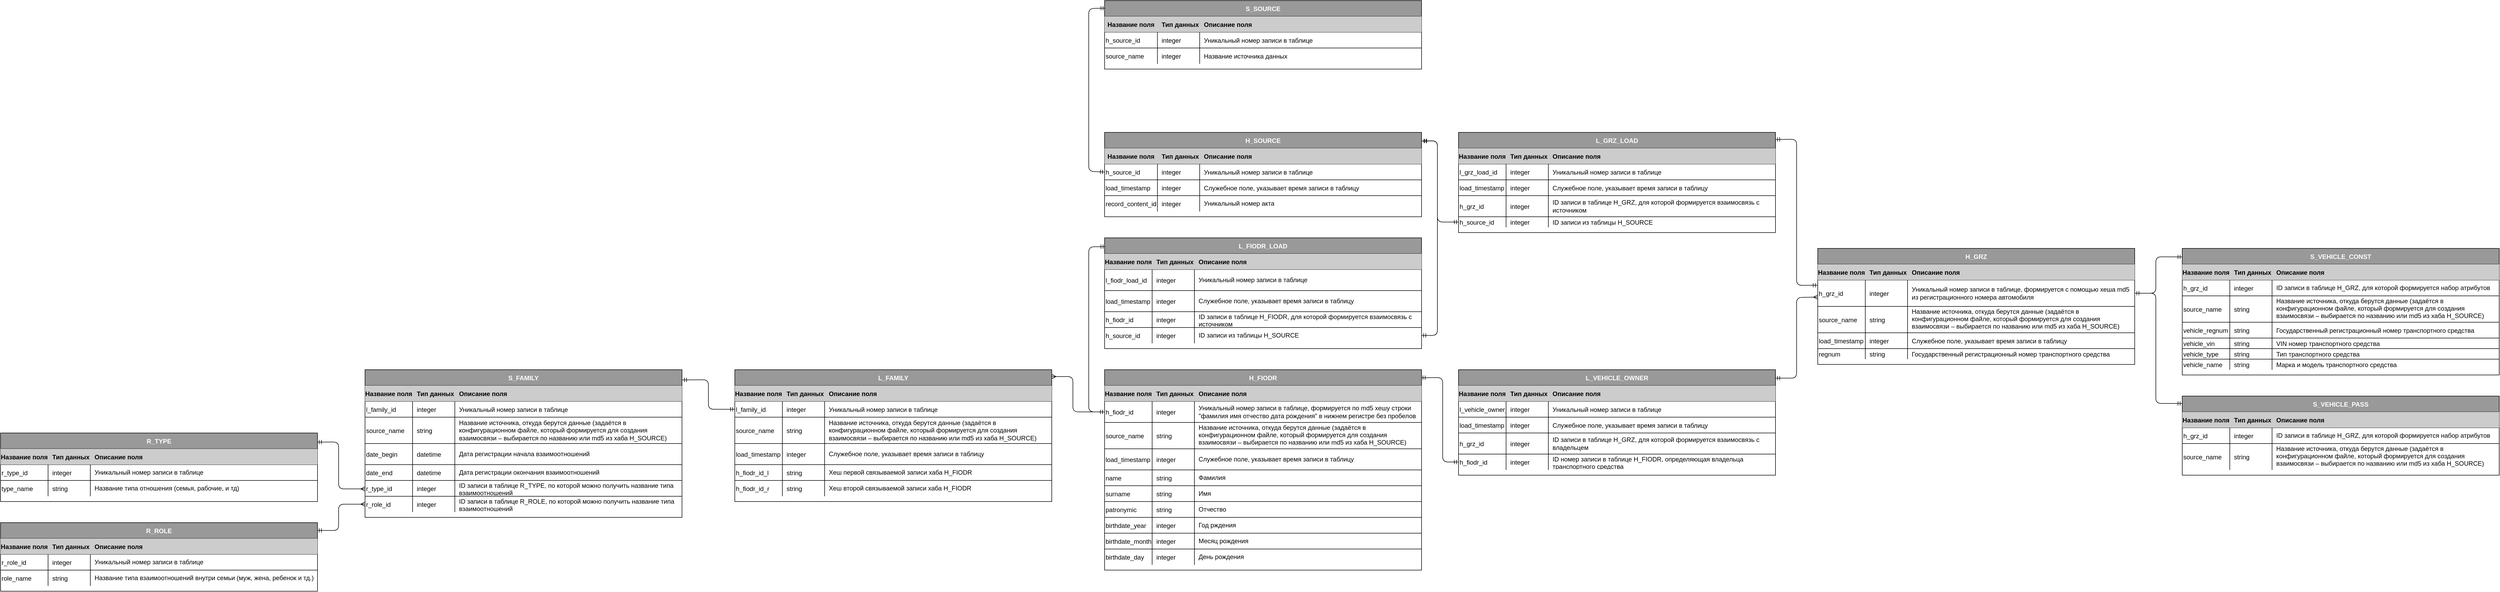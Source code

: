 <mxfile version="14.1.9" type="github">
  <diagram id="dFcGTcOO6VKS4K1IGvdy" name="Page-1">
    <mxGraphModel dx="4690" dy="1933" grid="1" gridSize="10" guides="1" tooltips="1" connect="1" arrows="1" fold="1" page="1" pageScale="1" pageWidth="827" pageHeight="1169" math="0" shadow="0">
      <root>
        <mxCell id="0" />
        <mxCell id="1" parent="0" />
        <mxCell id="sgqDZq_n20WNryxTrBRQ-61" value="" style="html=1;strokeColor=#000000;fontColor=#FFFFFF;exitX=-0.001;exitY=0.197;exitDx=0;exitDy=0;startArrow=ERmandOne;startFill=0;endArrow=ERmandOne;endFill=0;entryX=1;entryY=0.071;entryDx=0;entryDy=0;entryPerimeter=0;exitPerimeter=0;" parent="1" source="sgqDZq_n20WNryxTrBRQ-72" target="sgqDZq_n20WNryxTrBRQ-88" edge="1">
          <mxGeometry width="100" relative="1" as="geometry">
            <mxPoint x="450" y="260" as="sourcePoint" />
            <mxPoint x="580" y="50" as="targetPoint" />
            <Array as="points">
              <mxPoint x="780" y="360" />
              <mxPoint x="780" y="200" />
              <mxPoint x="780" y="83" />
            </Array>
          </mxGeometry>
        </mxCell>
        <mxCell id="sgqDZq_n20WNryxTrBRQ-62" value="" style="html=1;strokeColor=#000000;fontColor=#FFFFFF;exitX=0;exitY=0.5;exitDx=0;exitDy=0;startArrow=ERmandOne;startFill=0;endArrow=ERmandOne;endFill=0;entryX=1.001;entryY=0.102;entryDx=0;entryDy=0;entryPerimeter=0;" parent="1" source="sgqDZq_n20WNryxTrBRQ-105" target="UNvLWvAiq8z-6MAezgbr-105" edge="1">
          <mxGeometry width="100" relative="1" as="geometry">
            <mxPoint x="-10" y="201" as="sourcePoint" />
            <mxPoint x="69.84" y="110.336" as="targetPoint" />
            <Array as="points">
              <mxPoint x="100" y="240" />
              <mxPoint x="100" y="86" />
            </Array>
          </mxGeometry>
        </mxCell>
        <mxCell id="sgqDZq_n20WNryxTrBRQ-63" value="" style="html=1;strokeColor=#000000;fontColor=#FFFFFF;startArrow=ERmany;startFill=0;endArrow=ERmandOne;endFill=0;entryX=1;entryY=0.08;entryDx=0;entryDy=0;entryPerimeter=0;exitX=0;exitY=0.647;exitDx=0;exitDy=0;exitPerimeter=0;" parent="1" source="sgqDZq_n20WNryxTrBRQ-72" target="sgqDZq_n20WNryxTrBRQ-109" edge="1">
          <mxGeometry width="100" relative="1" as="geometry">
            <mxPoint x="260" y="351" as="sourcePoint" />
            <mxPoint x="219.04" y="63.376" as="targetPoint" />
            <Array as="points">
              <mxPoint x="780" y="383" />
              <mxPoint x="780" y="536" />
            </Array>
          </mxGeometry>
        </mxCell>
        <mxCell id="sgqDZq_n20WNryxTrBRQ-64" value="" style="html=1;strokeColor=#000000;fontColor=#FFFFFF;startArrow=ERmandOne;startFill=0;endArrow=ERmandOne;endFill=0;entryX=0;entryY=0.067;entryDx=0;entryDy=0;entryPerimeter=0;exitX=1;exitY=0.5;exitDx=0;exitDy=0;" parent="1" source="sgqDZq_n20WNryxTrBRQ-72" target="Fi9RAI6sNOyQZMEyOrty-14" edge="1">
          <mxGeometry width="100" relative="1" as="geometry">
            <mxPoint x="860" y="71" as="sourcePoint" />
            <mxPoint x="1511.6" y="301.232" as="targetPoint" />
            <Array as="points">
              <mxPoint x="1460" y="375" />
              <mxPoint x="1460" y="306" />
            </Array>
          </mxGeometry>
        </mxCell>
        <mxCell id="sgqDZq_n20WNryxTrBRQ-65" value="" style="html=1;strokeColor=#000000;fontColor=#FFFFFF;startArrow=ERmandOne;startFill=0;endArrow=ERmandOne;endFill=0;exitX=0;exitY=0.5;exitDx=0;exitDy=0;entryX=0.998;entryY=0.04;entryDx=0;entryDy=0;entryPerimeter=0;" parent="1" source="sgqDZq_n20WNryxTrBRQ-126" target="UNvLWvAiq8z-6MAezgbr-1" edge="1">
          <mxGeometry width="100" relative="1" as="geometry">
            <mxPoint x="485" y="207" as="sourcePoint" />
            <mxPoint x="90" y="534" as="targetPoint" />
            <Array as="points">
              <mxPoint x="110" y="695" />
              <mxPoint x="110" y="535" />
            </Array>
          </mxGeometry>
        </mxCell>
        <mxCell id="sgqDZq_n20WNryxTrBRQ-66" value="" style="html=1;strokeColor=#000000;fontColor=#FFFFFF;startArrow=ERmandOne;startFill=0;endArrow=ERmandOne;endFill=0;exitX=1;exitY=0.5;exitDx=0;exitDy=0;" parent="1" source="sgqDZq_n20WNryxTrBRQ-72" edge="1">
          <mxGeometry width="100" relative="1" as="geometry">
            <mxPoint x="1020" y="71" as="sourcePoint" />
            <mxPoint x="1510" y="584" as="targetPoint" />
            <Array as="points">
              <mxPoint x="1460" y="375" />
              <mxPoint x="1460" y="584" />
            </Array>
          </mxGeometry>
        </mxCell>
        <mxCell id="sgqDZq_n20WNryxTrBRQ-67" value="H_GRZ" style="shape=table;startSize=30;container=1;collapsible=1;childLayout=tableLayout;fixedRows=1;rowLines=1;fontStyle=1;align=center;resizeLast=1;fillColor=#999999;fontColor=#FFFFFF;" parent="1" vertex="1">
          <mxGeometry x="820" y="290" width="600" height="220" as="geometry" />
        </mxCell>
        <mxCell id="sgqDZq_n20WNryxTrBRQ-68" value="" style="shape=partialRectangle;collapsible=0;dropTarget=0;pointerEvents=0;fillColor=none;top=0;left=0;bottom=1;right=0;points=[[0,0.5],[1,0.5]];portConstraint=eastwest;" parent="sgqDZq_n20WNryxTrBRQ-67" vertex="1">
          <mxGeometry y="30" width="600" height="30" as="geometry" />
        </mxCell>
        <mxCell id="sgqDZq_n20WNryxTrBRQ-69" value="Название поля" style="shape=partialRectangle;connectable=0;top=0;left=0;bottom=0;right=0;fontStyle=1;overflow=hidden;fillColor=#CCCCCC;" parent="sgqDZq_n20WNryxTrBRQ-68" vertex="1">
          <mxGeometry width="90" height="30" as="geometry" />
        </mxCell>
        <mxCell id="sgqDZq_n20WNryxTrBRQ-70" value="Тип данных" style="shape=partialRectangle;connectable=0;top=0;left=0;bottom=0;right=0;align=left;spacingLeft=6;fontStyle=1;overflow=hidden;fillColor=#CCCCCC;" parent="sgqDZq_n20WNryxTrBRQ-68" vertex="1">
          <mxGeometry x="90" width="80" height="30" as="geometry" />
        </mxCell>
        <mxCell id="sgqDZq_n20WNryxTrBRQ-71" value="Описание поля" style="shape=partialRectangle;connectable=0;top=0;left=0;bottom=0;right=0;align=left;spacingLeft=6;fontStyle=1;overflow=hidden;fillColor=#CCCCCC;" parent="sgqDZq_n20WNryxTrBRQ-68" vertex="1">
          <mxGeometry x="170" width="430" height="30" as="geometry" />
        </mxCell>
        <mxCell id="sgqDZq_n20WNryxTrBRQ-72" value="" style="shape=partialRectangle;collapsible=0;dropTarget=0;pointerEvents=0;fillColor=none;top=0;left=0;bottom=0;right=0;points=[[0,0.5],[1,0.5]];portConstraint=eastwest;whiteSpace=wrap;" parent="sgqDZq_n20WNryxTrBRQ-67" vertex="1">
          <mxGeometry y="60" width="600" height="50" as="geometry" />
        </mxCell>
        <mxCell id="sgqDZq_n20WNryxTrBRQ-73" value="h_grz_id" style="shape=partialRectangle;connectable=0;fillColor=none;top=0;left=0;bottom=0;right=0;editable=1;overflow=hidden;align=left;" parent="sgqDZq_n20WNryxTrBRQ-72" vertex="1">
          <mxGeometry width="90" height="50" as="geometry" />
        </mxCell>
        <mxCell id="sgqDZq_n20WNryxTrBRQ-74" value="integer" style="shape=partialRectangle;connectable=0;fillColor=none;top=0;left=0;bottom=0;right=0;align=left;spacingLeft=6;overflow=hidden;" parent="sgqDZq_n20WNryxTrBRQ-72" vertex="1">
          <mxGeometry x="90" width="80" height="50" as="geometry" />
        </mxCell>
        <mxCell id="sgqDZq_n20WNryxTrBRQ-75" value="Уникальный номер записи в таблице, формируется с помощью хеша md5 из регистрационного номера автомобиля" style="shape=partialRectangle;connectable=0;fillColor=none;top=0;left=0;bottom=0;right=0;align=left;spacingLeft=6;overflow=hidden;whiteSpace=wrap;" parent="sgqDZq_n20WNryxTrBRQ-72" vertex="1">
          <mxGeometry x="170" width="430" height="50" as="geometry" />
        </mxCell>
        <mxCell id="sgqDZq_n20WNryxTrBRQ-76" value="" style="shape=partialRectangle;collapsible=0;dropTarget=0;pointerEvents=0;fillColor=none;top=0;left=0;bottom=0;right=0;points=[[0,0.5],[1,0.5]];portConstraint=eastwest;" parent="sgqDZq_n20WNryxTrBRQ-67" vertex="1">
          <mxGeometry y="110" width="600" height="50" as="geometry" />
        </mxCell>
        <mxCell id="sgqDZq_n20WNryxTrBRQ-77" value="source_name" style="shape=partialRectangle;connectable=0;fillColor=none;top=0;left=0;bottom=0;right=0;editable=1;overflow=hidden;align=left;" parent="sgqDZq_n20WNryxTrBRQ-76" vertex="1">
          <mxGeometry width="90" height="50" as="geometry" />
        </mxCell>
        <mxCell id="sgqDZq_n20WNryxTrBRQ-78" value="string" style="shape=partialRectangle;connectable=0;fillColor=none;top=0;left=0;bottom=0;right=0;align=left;spacingLeft=6;overflow=hidden;" parent="sgqDZq_n20WNryxTrBRQ-76" vertex="1">
          <mxGeometry x="90" width="80" height="50" as="geometry" />
        </mxCell>
        <mxCell id="sgqDZq_n20WNryxTrBRQ-79" value="Название источника, откуда берутся данные (задаётся в конфигурационном файле, который формируется для создания взаимосвязи – выбирается по названию или md5 из хаба H_SOURCE)&#xa;" style="shape=partialRectangle;connectable=0;fillColor=none;top=0;left=0;bottom=0;right=0;align=left;spacingLeft=6;overflow=hidden;whiteSpace=wrap;" parent="sgqDZq_n20WNryxTrBRQ-76" vertex="1">
          <mxGeometry x="170" width="430" height="50" as="geometry" />
        </mxCell>
        <mxCell id="sgqDZq_n20WNryxTrBRQ-80" value="" style="shape=partialRectangle;collapsible=0;dropTarget=0;pointerEvents=0;fillColor=none;top=0;left=0;bottom=0;right=0;points=[[0,0.5],[1,0.5]];portConstraint=eastwest;" parent="sgqDZq_n20WNryxTrBRQ-67" vertex="1">
          <mxGeometry y="160" width="600" height="30" as="geometry" />
        </mxCell>
        <mxCell id="sgqDZq_n20WNryxTrBRQ-81" value="load_timestamp" style="shape=partialRectangle;connectable=0;fillColor=none;top=0;left=0;bottom=0;right=0;editable=1;overflow=hidden;align=left;" parent="sgqDZq_n20WNryxTrBRQ-80" vertex="1">
          <mxGeometry width="90" height="30" as="geometry" />
        </mxCell>
        <mxCell id="sgqDZq_n20WNryxTrBRQ-82" value="integer" style="shape=partialRectangle;connectable=0;fillColor=none;top=0;left=0;bottom=0;right=0;align=left;spacingLeft=6;overflow=hidden;" parent="sgqDZq_n20WNryxTrBRQ-80" vertex="1">
          <mxGeometry x="90" width="80" height="30" as="geometry" />
        </mxCell>
        <mxCell id="sgqDZq_n20WNryxTrBRQ-83" value="Служебное поле, указывает время записи в таблицу" style="shape=partialRectangle;connectable=0;fillColor=none;top=0;left=0;bottom=0;right=0;align=left;spacingLeft=6;overflow=hidden;" parent="sgqDZq_n20WNryxTrBRQ-80" vertex="1">
          <mxGeometry x="170" width="430" height="30" as="geometry" />
        </mxCell>
        <mxCell id="sgqDZq_n20WNryxTrBRQ-84" style="shape=partialRectangle;collapsible=0;dropTarget=0;pointerEvents=0;fillColor=none;top=0;left=0;bottom=0;right=0;points=[[0,0.5],[1,0.5]];portConstraint=eastwest;" parent="sgqDZq_n20WNryxTrBRQ-67" vertex="1">
          <mxGeometry y="190" width="600" height="20" as="geometry" />
        </mxCell>
        <mxCell id="sgqDZq_n20WNryxTrBRQ-85" value="regnum" style="shape=partialRectangle;connectable=0;fillColor=none;top=0;left=0;bottom=0;right=0;editable=1;overflow=hidden;align=left;" parent="sgqDZq_n20WNryxTrBRQ-84" vertex="1">
          <mxGeometry width="90" height="20" as="geometry" />
        </mxCell>
        <mxCell id="sgqDZq_n20WNryxTrBRQ-86" value="string" style="shape=partialRectangle;connectable=0;fillColor=none;top=0;left=0;bottom=0;right=0;align=left;spacingLeft=6;overflow=hidden;" parent="sgqDZq_n20WNryxTrBRQ-84" vertex="1">
          <mxGeometry x="90" width="80" height="20" as="geometry" />
        </mxCell>
        <mxCell id="sgqDZq_n20WNryxTrBRQ-87" value="Государственный регистрационный номер транспортного средства" style="shape=partialRectangle;connectable=0;fillColor=none;top=0;left=0;bottom=0;right=0;align=left;spacingLeft=6;overflow=hidden;" parent="sgqDZq_n20WNryxTrBRQ-84" vertex="1">
          <mxGeometry x="170" width="430" height="20" as="geometry" />
        </mxCell>
        <mxCell id="sgqDZq_n20WNryxTrBRQ-88" value="L_GRZ_LOAD" style="shape=table;startSize=30;container=1;collapsible=1;childLayout=tableLayout;fixedRows=1;rowLines=1;fontStyle=1;align=center;resizeLast=1;fillColor=#999999;fontColor=#FFFFFF;labelBorderColor=none;" parent="1" vertex="1">
          <mxGeometry x="140" y="70" width="600" height="190" as="geometry">
            <mxRectangle x="10" y="1090" width="110" height="30" as="alternateBounds" />
          </mxGeometry>
        </mxCell>
        <mxCell id="sgqDZq_n20WNryxTrBRQ-89" value="" style="shape=partialRectangle;collapsible=0;dropTarget=0;pointerEvents=0;fillColor=none;top=0;left=0;bottom=1;right=0;points=[[0,0.5],[1,0.5]];portConstraint=eastwest;" parent="sgqDZq_n20WNryxTrBRQ-88" vertex="1">
          <mxGeometry y="30" width="600" height="30" as="geometry" />
        </mxCell>
        <mxCell id="sgqDZq_n20WNryxTrBRQ-90" value="Название поля" style="shape=partialRectangle;connectable=0;top=0;left=0;bottom=0;right=0;fontStyle=1;overflow=hidden;fillColor=#CCCCCC;" parent="sgqDZq_n20WNryxTrBRQ-89" vertex="1">
          <mxGeometry width="90" height="30" as="geometry" />
        </mxCell>
        <mxCell id="sgqDZq_n20WNryxTrBRQ-91" value="Тип данных" style="shape=partialRectangle;connectable=0;top=0;left=0;bottom=0;right=0;align=left;spacingLeft=6;fontStyle=1;overflow=hidden;fillColor=#CCCCCC;" parent="sgqDZq_n20WNryxTrBRQ-89" vertex="1">
          <mxGeometry x="90" width="80" height="30" as="geometry" />
        </mxCell>
        <mxCell id="sgqDZq_n20WNryxTrBRQ-92" value="Описание поля" style="shape=partialRectangle;connectable=0;top=0;left=0;bottom=0;right=0;align=left;spacingLeft=6;fontStyle=1;overflow=hidden;fillColor=#CCCCCC;" parent="sgqDZq_n20WNryxTrBRQ-89" vertex="1">
          <mxGeometry x="170" width="430" height="30" as="geometry" />
        </mxCell>
        <mxCell id="sgqDZq_n20WNryxTrBRQ-93" value="" style="shape=partialRectangle;collapsible=0;dropTarget=0;pointerEvents=0;fillColor=none;top=0;left=0;bottom=0;right=0;points=[[0,0.5],[1,0.5]];portConstraint=eastwest;" parent="sgqDZq_n20WNryxTrBRQ-88" vertex="1">
          <mxGeometry y="60" width="600" height="30" as="geometry" />
        </mxCell>
        <mxCell id="sgqDZq_n20WNryxTrBRQ-94" value="l_grz_load_id" style="shape=partialRectangle;connectable=0;fillColor=none;top=0;left=0;bottom=0;right=0;editable=1;overflow=hidden;align=left;" parent="sgqDZq_n20WNryxTrBRQ-93" vertex="1">
          <mxGeometry width="90" height="30" as="geometry" />
        </mxCell>
        <mxCell id="sgqDZq_n20WNryxTrBRQ-95" value="integer" style="shape=partialRectangle;connectable=0;fillColor=none;top=0;left=0;bottom=0;right=0;align=left;spacingLeft=6;overflow=hidden;" parent="sgqDZq_n20WNryxTrBRQ-93" vertex="1">
          <mxGeometry x="90" width="80" height="30" as="geometry" />
        </mxCell>
        <mxCell id="sgqDZq_n20WNryxTrBRQ-96" value="Уникальный номер записи в таблице" style="shape=partialRectangle;connectable=0;fillColor=none;top=0;left=0;bottom=0;right=0;align=left;spacingLeft=6;overflow=hidden;" parent="sgqDZq_n20WNryxTrBRQ-93" vertex="1">
          <mxGeometry x="170" width="430" height="30" as="geometry" />
        </mxCell>
        <mxCell id="sgqDZq_n20WNryxTrBRQ-97" value="" style="shape=partialRectangle;collapsible=0;dropTarget=0;pointerEvents=0;fillColor=none;top=0;left=0;bottom=0;right=0;points=[[0,0.5],[1,0.5]];portConstraint=eastwest;" parent="sgqDZq_n20WNryxTrBRQ-88" vertex="1">
          <mxGeometry y="90" width="600" height="30" as="geometry" />
        </mxCell>
        <mxCell id="sgqDZq_n20WNryxTrBRQ-98" value="load_timestamp" style="shape=partialRectangle;connectable=0;fillColor=none;top=0;left=0;bottom=0;right=0;editable=1;overflow=hidden;align=left;" parent="sgqDZq_n20WNryxTrBRQ-97" vertex="1">
          <mxGeometry width="90" height="30" as="geometry" />
        </mxCell>
        <mxCell id="sgqDZq_n20WNryxTrBRQ-99" value="integer" style="shape=partialRectangle;connectable=0;fillColor=none;top=0;left=0;bottom=0;right=0;align=left;spacingLeft=6;overflow=hidden;" parent="sgqDZq_n20WNryxTrBRQ-97" vertex="1">
          <mxGeometry x="90" width="80" height="30" as="geometry" />
        </mxCell>
        <mxCell id="sgqDZq_n20WNryxTrBRQ-100" value="Служебное поле, указывает время записи в таблицу" style="shape=partialRectangle;connectable=0;fillColor=none;top=0;left=0;bottom=0;right=0;align=left;spacingLeft=6;overflow=hidden;" parent="sgqDZq_n20WNryxTrBRQ-97" vertex="1">
          <mxGeometry x="170" width="430" height="30" as="geometry" />
        </mxCell>
        <mxCell id="sgqDZq_n20WNryxTrBRQ-101" value="" style="shape=partialRectangle;collapsible=0;dropTarget=0;pointerEvents=0;fillColor=none;top=0;left=0;bottom=0;right=0;points=[[0,0.5],[1,0.5]];portConstraint=eastwest;" parent="sgqDZq_n20WNryxTrBRQ-88" vertex="1">
          <mxGeometry y="120" width="600" height="40" as="geometry" />
        </mxCell>
        <mxCell id="sgqDZq_n20WNryxTrBRQ-102" value="h_grz_id" style="shape=partialRectangle;connectable=0;fillColor=none;top=0;left=0;bottom=0;right=0;editable=1;overflow=hidden;align=left;" parent="sgqDZq_n20WNryxTrBRQ-101" vertex="1">
          <mxGeometry width="90" height="40" as="geometry" />
        </mxCell>
        <mxCell id="sgqDZq_n20WNryxTrBRQ-103" value="integer" style="shape=partialRectangle;connectable=0;fillColor=none;top=0;left=0;bottom=0;right=0;align=left;spacingLeft=6;overflow=hidden;" parent="sgqDZq_n20WNryxTrBRQ-101" vertex="1">
          <mxGeometry x="90" width="80" height="40" as="geometry" />
        </mxCell>
        <mxCell id="sgqDZq_n20WNryxTrBRQ-104" value="ID записи в таблице H_GRZ, для которой формируется взаимосвязь с источником" style="shape=partialRectangle;connectable=0;fillColor=none;top=0;left=0;bottom=0;right=0;align=left;spacingLeft=6;overflow=hidden;whiteSpace=wrap;" parent="sgqDZq_n20WNryxTrBRQ-101" vertex="1">
          <mxGeometry x="170" width="430" height="40" as="geometry" />
        </mxCell>
        <mxCell id="sgqDZq_n20WNryxTrBRQ-105" style="shape=partialRectangle;collapsible=0;dropTarget=0;pointerEvents=0;fillColor=none;top=0;left=0;bottom=0;right=0;points=[[0,0.5],[1,0.5]];portConstraint=eastwest;" parent="sgqDZq_n20WNryxTrBRQ-88" vertex="1">
          <mxGeometry y="160" width="600" height="20" as="geometry" />
        </mxCell>
        <mxCell id="sgqDZq_n20WNryxTrBRQ-106" value="h_source_id" style="shape=partialRectangle;connectable=0;fillColor=none;top=0;left=0;bottom=0;right=0;editable=1;overflow=hidden;align=left;" parent="sgqDZq_n20WNryxTrBRQ-105" vertex="1">
          <mxGeometry width="90" height="20" as="geometry" />
        </mxCell>
        <mxCell id="sgqDZq_n20WNryxTrBRQ-107" value="integer" style="shape=partialRectangle;connectable=0;fillColor=none;top=0;left=0;bottom=0;right=0;align=left;spacingLeft=6;overflow=hidden;" parent="sgqDZq_n20WNryxTrBRQ-105" vertex="1">
          <mxGeometry x="90" width="80" height="20" as="geometry" />
        </mxCell>
        <mxCell id="sgqDZq_n20WNryxTrBRQ-108" value="ID записи из таблицы H_SOURCE" style="shape=partialRectangle;connectable=0;fillColor=none;top=0;left=0;bottom=0;right=0;align=left;spacingLeft=6;overflow=hidden;" parent="sgqDZq_n20WNryxTrBRQ-105" vertex="1">
          <mxGeometry x="170" width="430" height="20" as="geometry" />
        </mxCell>
        <mxCell id="sgqDZq_n20WNryxTrBRQ-109" value="L_VEHICLE_OWNER" style="shape=table;startSize=30;container=1;collapsible=1;childLayout=tableLayout;fixedRows=1;rowLines=1;fontStyle=1;align=center;resizeLast=1;fillColor=#999999;fontColor=#FFFFFF;" parent="1" vertex="1">
          <mxGeometry x="140" y="520" width="600" height="200" as="geometry" />
        </mxCell>
        <mxCell id="sgqDZq_n20WNryxTrBRQ-110" value="" style="shape=partialRectangle;collapsible=0;dropTarget=0;pointerEvents=0;fillColor=none;top=0;left=0;bottom=1;right=0;points=[[0,0.5],[1,0.5]];portConstraint=eastwest;" parent="sgqDZq_n20WNryxTrBRQ-109" vertex="1">
          <mxGeometry y="30" width="600" height="30" as="geometry" />
        </mxCell>
        <mxCell id="sgqDZq_n20WNryxTrBRQ-111" value="Название поля" style="shape=partialRectangle;connectable=0;top=0;left=0;bottom=0;right=0;fontStyle=1;overflow=hidden;fillColor=#CCCCCC;" parent="sgqDZq_n20WNryxTrBRQ-110" vertex="1">
          <mxGeometry width="90" height="30" as="geometry" />
        </mxCell>
        <mxCell id="sgqDZq_n20WNryxTrBRQ-112" value="Тип данных" style="shape=partialRectangle;connectable=0;top=0;left=0;bottom=0;right=0;align=left;spacingLeft=6;fontStyle=1;overflow=hidden;fillColor=#CCCCCC;" parent="sgqDZq_n20WNryxTrBRQ-110" vertex="1">
          <mxGeometry x="90" width="80" height="30" as="geometry" />
        </mxCell>
        <mxCell id="sgqDZq_n20WNryxTrBRQ-113" value="Описание поля" style="shape=partialRectangle;connectable=0;top=0;left=0;bottom=0;right=0;align=left;spacingLeft=6;fontStyle=1;overflow=hidden;fillColor=#CCCCCC;" parent="sgqDZq_n20WNryxTrBRQ-110" vertex="1">
          <mxGeometry x="170" width="430" height="30" as="geometry" />
        </mxCell>
        <mxCell id="sgqDZq_n20WNryxTrBRQ-114" value="" style="shape=partialRectangle;collapsible=0;dropTarget=0;pointerEvents=0;fillColor=none;top=0;left=0;bottom=0;right=0;points=[[0,0.5],[1,0.5]];portConstraint=eastwest;align=left;" parent="sgqDZq_n20WNryxTrBRQ-109" vertex="1">
          <mxGeometry y="60" width="600" height="30" as="geometry" />
        </mxCell>
        <mxCell id="sgqDZq_n20WNryxTrBRQ-115" value="l_vehicle_owner_id" style="shape=partialRectangle;connectable=0;fillColor=none;top=0;left=0;bottom=0;right=0;editable=1;overflow=hidden;align=left;" parent="sgqDZq_n20WNryxTrBRQ-114" vertex="1">
          <mxGeometry width="90" height="30" as="geometry" />
        </mxCell>
        <mxCell id="sgqDZq_n20WNryxTrBRQ-116" value="integer" style="shape=partialRectangle;connectable=0;fillColor=none;top=0;left=0;bottom=0;right=0;align=left;spacingLeft=6;overflow=hidden;" parent="sgqDZq_n20WNryxTrBRQ-114" vertex="1">
          <mxGeometry x="90" width="80" height="30" as="geometry" />
        </mxCell>
        <mxCell id="sgqDZq_n20WNryxTrBRQ-117" value="Уникальный номер записи в таблице" style="shape=partialRectangle;connectable=0;fillColor=none;top=0;left=0;bottom=0;right=0;align=left;spacingLeft=6;overflow=hidden;" parent="sgqDZq_n20WNryxTrBRQ-114" vertex="1">
          <mxGeometry x="170" width="430" height="30" as="geometry" />
        </mxCell>
        <mxCell id="sgqDZq_n20WNryxTrBRQ-118" value="" style="shape=partialRectangle;collapsible=0;dropTarget=0;pointerEvents=0;fillColor=none;top=0;left=0;bottom=0;right=0;points=[[0,0.5],[1,0.5]];portConstraint=eastwest;" parent="sgqDZq_n20WNryxTrBRQ-109" vertex="1">
          <mxGeometry y="90" width="600" height="30" as="geometry" />
        </mxCell>
        <mxCell id="sgqDZq_n20WNryxTrBRQ-119" value="load_timestamp" style="shape=partialRectangle;connectable=0;fillColor=none;top=0;left=0;bottom=0;right=0;editable=1;overflow=hidden;align=left;" parent="sgqDZq_n20WNryxTrBRQ-118" vertex="1">
          <mxGeometry width="90" height="30" as="geometry" />
        </mxCell>
        <mxCell id="sgqDZq_n20WNryxTrBRQ-120" value="integer" style="shape=partialRectangle;connectable=0;fillColor=none;top=0;left=0;bottom=0;right=0;align=left;spacingLeft=6;overflow=hidden;" parent="sgqDZq_n20WNryxTrBRQ-118" vertex="1">
          <mxGeometry x="90" width="80" height="30" as="geometry" />
        </mxCell>
        <mxCell id="sgqDZq_n20WNryxTrBRQ-121" value="Служебное поле, указывает время записи в таблицу" style="shape=partialRectangle;connectable=0;fillColor=none;top=0;left=0;bottom=0;right=0;align=left;spacingLeft=6;overflow=hidden;" parent="sgqDZq_n20WNryxTrBRQ-118" vertex="1">
          <mxGeometry x="170" width="430" height="30" as="geometry" />
        </mxCell>
        <mxCell id="sgqDZq_n20WNryxTrBRQ-122" value="" style="shape=partialRectangle;collapsible=0;dropTarget=0;pointerEvents=0;fillColor=none;top=0;left=0;bottom=0;right=0;points=[[0,0.5],[1,0.5]];portConstraint=eastwest;" parent="sgqDZq_n20WNryxTrBRQ-109" vertex="1">
          <mxGeometry y="120" width="600" height="40" as="geometry" />
        </mxCell>
        <mxCell id="sgqDZq_n20WNryxTrBRQ-123" value="h_grz_id" style="shape=partialRectangle;connectable=0;fillColor=none;top=0;left=0;bottom=0;right=0;editable=1;overflow=hidden;align=left;" parent="sgqDZq_n20WNryxTrBRQ-122" vertex="1">
          <mxGeometry width="90" height="40" as="geometry" />
        </mxCell>
        <mxCell id="sgqDZq_n20WNryxTrBRQ-124" value="integer" style="shape=partialRectangle;connectable=0;fillColor=none;top=0;left=0;bottom=0;right=0;align=left;spacingLeft=6;overflow=hidden;" parent="sgqDZq_n20WNryxTrBRQ-122" vertex="1">
          <mxGeometry x="90" width="80" height="40" as="geometry" />
        </mxCell>
        <mxCell id="sgqDZq_n20WNryxTrBRQ-125" value="ID записи в таблице H_GRZ, для которой формируется взаимосвязь с владельцем" style="shape=partialRectangle;connectable=0;fillColor=none;top=0;left=0;bottom=0;right=0;align=left;spacingLeft=6;overflow=hidden;whiteSpace=wrap;" parent="sgqDZq_n20WNryxTrBRQ-122" vertex="1">
          <mxGeometry x="170" width="430" height="40" as="geometry" />
        </mxCell>
        <mxCell id="sgqDZq_n20WNryxTrBRQ-126" style="shape=partialRectangle;collapsible=0;dropTarget=0;pointerEvents=0;fillColor=none;top=0;left=0;bottom=0;right=0;points=[[0,0.5],[1,0.5]];portConstraint=eastwest;" parent="sgqDZq_n20WNryxTrBRQ-109" vertex="1">
          <mxGeometry y="160" width="600" height="30" as="geometry" />
        </mxCell>
        <mxCell id="sgqDZq_n20WNryxTrBRQ-127" value="h_fiodr_id" style="shape=partialRectangle;connectable=0;fillColor=none;top=0;left=0;bottom=0;right=0;editable=1;overflow=hidden;align=left;" parent="sgqDZq_n20WNryxTrBRQ-126" vertex="1">
          <mxGeometry width="90" height="30" as="geometry" />
        </mxCell>
        <mxCell id="sgqDZq_n20WNryxTrBRQ-128" value="integer" style="shape=partialRectangle;connectable=0;fillColor=none;top=0;left=0;bottom=0;right=0;align=left;spacingLeft=6;overflow=hidden;" parent="sgqDZq_n20WNryxTrBRQ-126" vertex="1">
          <mxGeometry x="90" width="80" height="30" as="geometry" />
        </mxCell>
        <mxCell id="sgqDZq_n20WNryxTrBRQ-129" value="ID номер записи в таблице H_FIODR, определяющая владельца транспортного средства" style="shape=partialRectangle;connectable=0;fillColor=none;top=0;left=0;bottom=0;right=0;align=left;spacingLeft=6;overflow=hidden;whiteSpace=wrap;" parent="sgqDZq_n20WNryxTrBRQ-126" vertex="1">
          <mxGeometry x="170" width="430" height="30" as="geometry" />
        </mxCell>
        <mxCell id="Fi9RAI6sNOyQZMEyOrty-14" value="S_VEHICLE_CONST" style="shape=table;startSize=30;container=1;collapsible=1;childLayout=tableLayout;fixedRows=1;rowLines=1;fontStyle=1;align=center;resizeLast=1;fillColor=#999999;fontColor=#FFFFFF;" parent="1" vertex="1">
          <mxGeometry x="1510" y="290" width="600" height="240" as="geometry" />
        </mxCell>
        <mxCell id="Fi9RAI6sNOyQZMEyOrty-15" value="" style="shape=partialRectangle;collapsible=0;dropTarget=0;pointerEvents=0;fillColor=none;top=0;left=0;bottom=1;right=0;points=[[0,0.5],[1,0.5]];portConstraint=eastwest;" parent="Fi9RAI6sNOyQZMEyOrty-14" vertex="1">
          <mxGeometry y="30" width="600" height="30" as="geometry" />
        </mxCell>
        <mxCell id="Fi9RAI6sNOyQZMEyOrty-16" value="Название поля" style="shape=partialRectangle;connectable=0;top=0;left=0;bottom=0;right=0;fontStyle=1;overflow=hidden;fillColor=#CCCCCC;" parent="Fi9RAI6sNOyQZMEyOrty-15" vertex="1">
          <mxGeometry width="90" height="30" as="geometry" />
        </mxCell>
        <mxCell id="Fi9RAI6sNOyQZMEyOrty-17" value="Тип данных" style="shape=partialRectangle;connectable=0;top=0;left=0;bottom=0;right=0;align=left;spacingLeft=6;fontStyle=1;overflow=hidden;fillColor=#CCCCCC;" parent="Fi9RAI6sNOyQZMEyOrty-15" vertex="1">
          <mxGeometry x="90" width="80" height="30" as="geometry" />
        </mxCell>
        <mxCell id="Fi9RAI6sNOyQZMEyOrty-18" value="Описание поля" style="shape=partialRectangle;connectable=0;top=0;left=0;bottom=0;right=0;align=left;spacingLeft=6;fontStyle=1;overflow=hidden;fillColor=#CCCCCC;" parent="Fi9RAI6sNOyQZMEyOrty-15" vertex="1">
          <mxGeometry x="170" width="430" height="30" as="geometry" />
        </mxCell>
        <mxCell id="Fi9RAI6sNOyQZMEyOrty-19" value="" style="shape=partialRectangle;collapsible=0;dropTarget=0;pointerEvents=0;fillColor=none;top=0;left=0;bottom=0;right=0;points=[[0,0.5],[1,0.5]];portConstraint=eastwest;whiteSpace=wrap;" parent="Fi9RAI6sNOyQZMEyOrty-14" vertex="1">
          <mxGeometry y="60" width="600" height="30" as="geometry" />
        </mxCell>
        <mxCell id="Fi9RAI6sNOyQZMEyOrty-20" value="h_grz_id" style="shape=partialRectangle;connectable=0;fillColor=none;top=0;left=0;bottom=0;right=0;editable=1;overflow=hidden;align=left;" parent="Fi9RAI6sNOyQZMEyOrty-19" vertex="1">
          <mxGeometry width="90" height="30" as="geometry" />
        </mxCell>
        <mxCell id="Fi9RAI6sNOyQZMEyOrty-21" value="integer" style="shape=partialRectangle;connectable=0;fillColor=none;top=0;left=0;bottom=0;right=0;align=left;spacingLeft=6;overflow=hidden;" parent="Fi9RAI6sNOyQZMEyOrty-19" vertex="1">
          <mxGeometry x="90" width="80" height="30" as="geometry" />
        </mxCell>
        <mxCell id="Fi9RAI6sNOyQZMEyOrty-22" value="ID записи в таблице H_GRZ, для которой формируется набор атрибутов" style="shape=partialRectangle;connectable=0;fillColor=none;top=0;left=0;bottom=0;right=0;align=left;spacingLeft=6;overflow=hidden;whiteSpace=wrap;" parent="Fi9RAI6sNOyQZMEyOrty-19" vertex="1">
          <mxGeometry x="170" width="430" height="30" as="geometry" />
        </mxCell>
        <mxCell id="Fi9RAI6sNOyQZMEyOrty-23" value="" style="shape=partialRectangle;collapsible=0;dropTarget=0;pointerEvents=0;fillColor=none;top=0;left=0;bottom=0;right=0;points=[[0,0.5],[1,0.5]];portConstraint=eastwest;" parent="Fi9RAI6sNOyQZMEyOrty-14" vertex="1">
          <mxGeometry y="90" width="600" height="50" as="geometry" />
        </mxCell>
        <mxCell id="Fi9RAI6sNOyQZMEyOrty-24" value="source_name" style="shape=partialRectangle;connectable=0;fillColor=none;top=0;left=0;bottom=0;right=0;editable=1;overflow=hidden;align=left;" parent="Fi9RAI6sNOyQZMEyOrty-23" vertex="1">
          <mxGeometry width="90" height="50" as="geometry" />
        </mxCell>
        <mxCell id="Fi9RAI6sNOyQZMEyOrty-25" value="string" style="shape=partialRectangle;connectable=0;fillColor=none;top=0;left=0;bottom=0;right=0;align=left;spacingLeft=6;overflow=hidden;" parent="Fi9RAI6sNOyQZMEyOrty-23" vertex="1">
          <mxGeometry x="90" width="80" height="50" as="geometry" />
        </mxCell>
        <mxCell id="Fi9RAI6sNOyQZMEyOrty-26" value="Название источника, откуда берутся данные (задаётся в конфигурационном файле, который формируется для создания взаимосвязи – выбирается по названию или md5 из хаба H_SOURCE)&#xa;" style="shape=partialRectangle;connectable=0;fillColor=none;top=0;left=0;bottom=0;right=0;align=left;spacingLeft=6;overflow=hidden;whiteSpace=wrap;" parent="Fi9RAI6sNOyQZMEyOrty-23" vertex="1">
          <mxGeometry x="170" width="430" height="50" as="geometry" />
        </mxCell>
        <mxCell id="Fi9RAI6sNOyQZMEyOrty-27" value="" style="shape=partialRectangle;collapsible=0;dropTarget=0;pointerEvents=0;fillColor=none;top=0;left=0;bottom=0;right=0;points=[[0,0.5],[1,0.5]];portConstraint=eastwest;" parent="Fi9RAI6sNOyQZMEyOrty-14" vertex="1">
          <mxGeometry y="140" width="600" height="30" as="geometry" />
        </mxCell>
        <mxCell id="Fi9RAI6sNOyQZMEyOrty-28" value="vehicle_regnum" style="shape=partialRectangle;connectable=0;fillColor=none;top=0;left=0;bottom=0;right=0;editable=1;overflow=hidden;align=left;" parent="Fi9RAI6sNOyQZMEyOrty-27" vertex="1">
          <mxGeometry width="90" height="30" as="geometry" />
        </mxCell>
        <mxCell id="Fi9RAI6sNOyQZMEyOrty-29" value="string" style="shape=partialRectangle;connectable=0;fillColor=none;top=0;left=0;bottom=0;right=0;align=left;spacingLeft=6;overflow=hidden;" parent="Fi9RAI6sNOyQZMEyOrty-27" vertex="1">
          <mxGeometry x="90" width="80" height="30" as="geometry" />
        </mxCell>
        <mxCell id="Fi9RAI6sNOyQZMEyOrty-30" value="Государственный регистрационный номер транспортного средства" style="shape=partialRectangle;connectable=0;fillColor=none;top=0;left=0;bottom=0;right=0;align=left;spacingLeft=6;overflow=hidden;" parent="Fi9RAI6sNOyQZMEyOrty-27" vertex="1">
          <mxGeometry x="170" width="430" height="30" as="geometry" />
        </mxCell>
        <mxCell id="Fi9RAI6sNOyQZMEyOrty-31" style="shape=partialRectangle;collapsible=0;dropTarget=0;pointerEvents=0;fillColor=none;top=0;left=0;bottom=0;right=0;points=[[0,0.5],[1,0.5]];portConstraint=eastwest;" parent="Fi9RAI6sNOyQZMEyOrty-14" vertex="1">
          <mxGeometry y="170" width="600" height="20" as="geometry" />
        </mxCell>
        <mxCell id="Fi9RAI6sNOyQZMEyOrty-32" value="vehicle_vin" style="shape=partialRectangle;connectable=0;fillColor=none;top=0;left=0;bottom=0;right=0;editable=1;overflow=hidden;align=left;" parent="Fi9RAI6sNOyQZMEyOrty-31" vertex="1">
          <mxGeometry width="90" height="20" as="geometry" />
        </mxCell>
        <mxCell id="Fi9RAI6sNOyQZMEyOrty-33" value="string" style="shape=partialRectangle;connectable=0;fillColor=none;top=0;left=0;bottom=0;right=0;align=left;spacingLeft=6;overflow=hidden;" parent="Fi9RAI6sNOyQZMEyOrty-31" vertex="1">
          <mxGeometry x="90" width="80" height="20" as="geometry" />
        </mxCell>
        <mxCell id="Fi9RAI6sNOyQZMEyOrty-34" value="VIN номер транспортного средства" style="shape=partialRectangle;connectable=0;fillColor=none;top=0;left=0;bottom=0;right=0;align=left;spacingLeft=6;overflow=hidden;" parent="Fi9RAI6sNOyQZMEyOrty-31" vertex="1">
          <mxGeometry x="170" width="430" height="20" as="geometry" />
        </mxCell>
        <mxCell id="Fi9RAI6sNOyQZMEyOrty-39" style="shape=partialRectangle;collapsible=0;dropTarget=0;pointerEvents=0;fillColor=none;top=0;left=0;bottom=0;right=0;points=[[0,0.5],[1,0.5]];portConstraint=eastwest;" parent="Fi9RAI6sNOyQZMEyOrty-14" vertex="1">
          <mxGeometry y="190" width="600" height="20" as="geometry" />
        </mxCell>
        <mxCell id="Fi9RAI6sNOyQZMEyOrty-40" value="vehicle_type" style="shape=partialRectangle;connectable=0;fillColor=none;top=0;left=0;bottom=0;right=0;editable=1;overflow=hidden;align=left;" parent="Fi9RAI6sNOyQZMEyOrty-39" vertex="1">
          <mxGeometry width="90" height="20" as="geometry" />
        </mxCell>
        <mxCell id="Fi9RAI6sNOyQZMEyOrty-41" value="string" style="shape=partialRectangle;connectable=0;fillColor=none;top=0;left=0;bottom=0;right=0;align=left;spacingLeft=6;overflow=hidden;" parent="Fi9RAI6sNOyQZMEyOrty-39" vertex="1">
          <mxGeometry x="90" width="80" height="20" as="geometry" />
        </mxCell>
        <mxCell id="Fi9RAI6sNOyQZMEyOrty-42" value="Тип транспортного средства" style="shape=partialRectangle;connectable=0;fillColor=none;top=0;left=0;bottom=0;right=0;align=left;spacingLeft=6;overflow=hidden;" parent="Fi9RAI6sNOyQZMEyOrty-39" vertex="1">
          <mxGeometry x="170" width="430" height="20" as="geometry" />
        </mxCell>
        <mxCell id="Fi9RAI6sNOyQZMEyOrty-35" style="shape=partialRectangle;collapsible=0;dropTarget=0;pointerEvents=0;fillColor=none;top=0;left=0;bottom=0;right=0;points=[[0,0.5],[1,0.5]];portConstraint=eastwest;" parent="Fi9RAI6sNOyQZMEyOrty-14" vertex="1">
          <mxGeometry y="210" width="600" height="20" as="geometry" />
        </mxCell>
        <mxCell id="Fi9RAI6sNOyQZMEyOrty-36" value="vehicle_name" style="shape=partialRectangle;connectable=0;fillColor=none;top=0;left=0;bottom=0;right=0;editable=1;overflow=hidden;align=left;" parent="Fi9RAI6sNOyQZMEyOrty-35" vertex="1">
          <mxGeometry width="90" height="20" as="geometry" />
        </mxCell>
        <mxCell id="Fi9RAI6sNOyQZMEyOrty-37" value="string" style="shape=partialRectangle;connectable=0;fillColor=none;top=0;left=0;bottom=0;right=0;align=left;spacingLeft=6;overflow=hidden;" parent="Fi9RAI6sNOyQZMEyOrty-35" vertex="1">
          <mxGeometry x="90" width="80" height="20" as="geometry" />
        </mxCell>
        <mxCell id="Fi9RAI6sNOyQZMEyOrty-38" value="Марка и модель транспортного средства" style="shape=partialRectangle;connectable=0;fillColor=none;top=0;left=0;bottom=0;right=0;align=left;spacingLeft=6;overflow=hidden;" parent="Fi9RAI6sNOyQZMEyOrty-35" vertex="1">
          <mxGeometry x="170" width="430" height="20" as="geometry" />
        </mxCell>
        <mxCell id="Fi9RAI6sNOyQZMEyOrty-43" value="S_VEHICLE_PASS" style="shape=table;startSize=30;container=1;collapsible=1;childLayout=tableLayout;fixedRows=1;rowLines=1;fontStyle=1;align=center;resizeLast=1;fillColor=#999999;fontColor=#FFFFFF;" parent="1" vertex="1">
          <mxGeometry x="1510" y="570" width="600" height="150" as="geometry" />
        </mxCell>
        <mxCell id="Fi9RAI6sNOyQZMEyOrty-44" value="" style="shape=partialRectangle;collapsible=0;dropTarget=0;pointerEvents=0;fillColor=none;top=0;left=0;bottom=1;right=0;points=[[0,0.5],[1,0.5]];portConstraint=eastwest;" parent="Fi9RAI6sNOyQZMEyOrty-43" vertex="1">
          <mxGeometry y="30" width="600" height="30" as="geometry" />
        </mxCell>
        <mxCell id="Fi9RAI6sNOyQZMEyOrty-45" value="Название поля" style="shape=partialRectangle;connectable=0;top=0;left=0;bottom=0;right=0;fontStyle=1;overflow=hidden;fillColor=#CCCCCC;" parent="Fi9RAI6sNOyQZMEyOrty-44" vertex="1">
          <mxGeometry width="90" height="30" as="geometry" />
        </mxCell>
        <mxCell id="Fi9RAI6sNOyQZMEyOrty-46" value="Тип данных" style="shape=partialRectangle;connectable=0;top=0;left=0;bottom=0;right=0;align=left;spacingLeft=6;fontStyle=1;overflow=hidden;fillColor=#CCCCCC;" parent="Fi9RAI6sNOyQZMEyOrty-44" vertex="1">
          <mxGeometry x="90" width="80" height="30" as="geometry" />
        </mxCell>
        <mxCell id="Fi9RAI6sNOyQZMEyOrty-47" value="Описание поля" style="shape=partialRectangle;connectable=0;top=0;left=0;bottom=0;right=0;align=left;spacingLeft=6;fontStyle=1;overflow=hidden;fillColor=#CCCCCC;" parent="Fi9RAI6sNOyQZMEyOrty-44" vertex="1">
          <mxGeometry x="170" width="430" height="30" as="geometry" />
        </mxCell>
        <mxCell id="Fi9RAI6sNOyQZMEyOrty-48" value="" style="shape=partialRectangle;collapsible=0;dropTarget=0;pointerEvents=0;fillColor=none;top=0;left=0;bottom=0;right=0;points=[[0,0.5],[1,0.5]];portConstraint=eastwest;whiteSpace=wrap;" parent="Fi9RAI6sNOyQZMEyOrty-43" vertex="1">
          <mxGeometry y="60" width="600" height="30" as="geometry" />
        </mxCell>
        <mxCell id="Fi9RAI6sNOyQZMEyOrty-49" value="h_grz_id" style="shape=partialRectangle;connectable=0;fillColor=none;top=0;left=0;bottom=0;right=0;editable=1;overflow=hidden;align=left;" parent="Fi9RAI6sNOyQZMEyOrty-48" vertex="1">
          <mxGeometry width="90" height="30" as="geometry" />
        </mxCell>
        <mxCell id="Fi9RAI6sNOyQZMEyOrty-50" value="integer" style="shape=partialRectangle;connectable=0;fillColor=none;top=0;left=0;bottom=0;right=0;align=left;spacingLeft=6;overflow=hidden;" parent="Fi9RAI6sNOyQZMEyOrty-48" vertex="1">
          <mxGeometry x="90" width="80" height="30" as="geometry" />
        </mxCell>
        <mxCell id="Fi9RAI6sNOyQZMEyOrty-51" value="ID записи в таблице H_GRZ, для которой формируется набор атрибутов" style="shape=partialRectangle;connectable=0;fillColor=none;top=0;left=0;bottom=0;right=0;align=left;spacingLeft=6;overflow=hidden;whiteSpace=wrap;" parent="Fi9RAI6sNOyQZMEyOrty-48" vertex="1">
          <mxGeometry x="170" width="430" height="30" as="geometry" />
        </mxCell>
        <mxCell id="Fi9RAI6sNOyQZMEyOrty-52" value="" style="shape=partialRectangle;collapsible=0;dropTarget=0;pointerEvents=0;fillColor=none;top=0;left=0;bottom=0;right=0;points=[[0,0.5],[1,0.5]];portConstraint=eastwest;" parent="Fi9RAI6sNOyQZMEyOrty-43" vertex="1">
          <mxGeometry y="90" width="600" height="50" as="geometry" />
        </mxCell>
        <mxCell id="Fi9RAI6sNOyQZMEyOrty-53" value="source_name" style="shape=partialRectangle;connectable=0;fillColor=none;top=0;left=0;bottom=0;right=0;editable=1;overflow=hidden;align=left;" parent="Fi9RAI6sNOyQZMEyOrty-52" vertex="1">
          <mxGeometry width="90" height="50" as="geometry" />
        </mxCell>
        <mxCell id="Fi9RAI6sNOyQZMEyOrty-54" value="string" style="shape=partialRectangle;connectable=0;fillColor=none;top=0;left=0;bottom=0;right=0;align=left;spacingLeft=6;overflow=hidden;" parent="Fi9RAI6sNOyQZMEyOrty-52" vertex="1">
          <mxGeometry x="90" width="80" height="50" as="geometry" />
        </mxCell>
        <mxCell id="Fi9RAI6sNOyQZMEyOrty-55" value="Название источника, откуда берутся данные (задаётся в конфигурационном файле, который формируется для создания взаимосвязи – выбирается по названию или md5 из хаба H_SOURCE)&#xa;" style="shape=partialRectangle;connectable=0;fillColor=none;top=0;left=0;bottom=0;right=0;align=left;spacingLeft=6;overflow=hidden;whiteSpace=wrap;" parent="Fi9RAI6sNOyQZMEyOrty-52" vertex="1">
          <mxGeometry x="170" width="430" height="50" as="geometry" />
        </mxCell>
        <mxCell id="Fi9RAI6sNOyQZMEyOrty-72" value="L_FAMILY" style="shape=table;startSize=30;container=1;collapsible=1;childLayout=tableLayout;fixedRows=1;rowLines=1;fontStyle=1;align=center;resizeLast=1;fillColor=#999999;fontColor=#FFFFFF;" parent="1" vertex="1">
          <mxGeometry x="-1230" y="520" width="600" height="250" as="geometry" />
        </mxCell>
        <mxCell id="Fi9RAI6sNOyQZMEyOrty-73" value="" style="shape=partialRectangle;collapsible=0;dropTarget=0;pointerEvents=0;fillColor=none;top=0;left=0;bottom=1;right=0;points=[[0,0.5],[1,0.5]];portConstraint=eastwest;" parent="Fi9RAI6sNOyQZMEyOrty-72" vertex="1">
          <mxGeometry y="30" width="600" height="30" as="geometry" />
        </mxCell>
        <mxCell id="Fi9RAI6sNOyQZMEyOrty-74" value="Название поля" style="shape=partialRectangle;connectable=0;top=0;left=0;bottom=0;right=0;fontStyle=1;overflow=hidden;fillColor=#CCCCCC;" parent="Fi9RAI6sNOyQZMEyOrty-73" vertex="1">
          <mxGeometry width="90" height="30" as="geometry" />
        </mxCell>
        <mxCell id="Fi9RAI6sNOyQZMEyOrty-75" value="Тип данных" style="shape=partialRectangle;connectable=0;top=0;left=0;bottom=0;right=0;align=left;spacingLeft=6;fontStyle=1;overflow=hidden;fillColor=#CCCCCC;" parent="Fi9RAI6sNOyQZMEyOrty-73" vertex="1">
          <mxGeometry x="90" width="80" height="30" as="geometry" />
        </mxCell>
        <mxCell id="Fi9RAI6sNOyQZMEyOrty-76" value="Описание поля" style="shape=partialRectangle;connectable=0;top=0;left=0;bottom=0;right=0;align=left;spacingLeft=6;fontStyle=1;overflow=hidden;fillColor=#CCCCCC;" parent="Fi9RAI6sNOyQZMEyOrty-73" vertex="1">
          <mxGeometry x="170" width="430" height="30" as="geometry" />
        </mxCell>
        <mxCell id="Fi9RAI6sNOyQZMEyOrty-77" value="" style="shape=partialRectangle;collapsible=0;dropTarget=0;pointerEvents=0;fillColor=none;top=0;left=0;bottom=0;right=0;points=[[0,0.5],[1,0.5]];portConstraint=eastwest;align=left;" parent="Fi9RAI6sNOyQZMEyOrty-72" vertex="1">
          <mxGeometry y="60" width="600" height="30" as="geometry" />
        </mxCell>
        <mxCell id="Fi9RAI6sNOyQZMEyOrty-78" value="l_family_id" style="shape=partialRectangle;connectable=0;fillColor=none;top=0;left=0;bottom=0;right=0;editable=1;overflow=hidden;align=left;" parent="Fi9RAI6sNOyQZMEyOrty-77" vertex="1">
          <mxGeometry width="90" height="30" as="geometry" />
        </mxCell>
        <mxCell id="Fi9RAI6sNOyQZMEyOrty-79" value="integer" style="shape=partialRectangle;connectable=0;fillColor=none;top=0;left=0;bottom=0;right=0;align=left;spacingLeft=6;overflow=hidden;" parent="Fi9RAI6sNOyQZMEyOrty-77" vertex="1">
          <mxGeometry x="90" width="80" height="30" as="geometry" />
        </mxCell>
        <mxCell id="Fi9RAI6sNOyQZMEyOrty-80" value="Уникальный номер записи в таблице" style="shape=partialRectangle;connectable=0;fillColor=none;top=0;left=0;bottom=0;right=0;align=left;spacingLeft=6;overflow=hidden;" parent="Fi9RAI6sNOyQZMEyOrty-77" vertex="1">
          <mxGeometry x="170" width="430" height="30" as="geometry" />
        </mxCell>
        <mxCell id="Fi9RAI6sNOyQZMEyOrty-81" value="" style="shape=partialRectangle;collapsible=0;dropTarget=0;pointerEvents=0;fillColor=none;top=0;left=0;bottom=0;right=0;points=[[0,0.5],[1,0.5]];portConstraint=eastwest;" parent="Fi9RAI6sNOyQZMEyOrty-72" vertex="1">
          <mxGeometry y="90" width="600" height="50" as="geometry" />
        </mxCell>
        <mxCell id="Fi9RAI6sNOyQZMEyOrty-82" value="source_name" style="shape=partialRectangle;connectable=0;fillColor=none;top=0;left=0;bottom=0;right=0;editable=1;overflow=hidden;align=left;" parent="Fi9RAI6sNOyQZMEyOrty-81" vertex="1">
          <mxGeometry width="90" height="50" as="geometry" />
        </mxCell>
        <mxCell id="Fi9RAI6sNOyQZMEyOrty-83" value="string" style="shape=partialRectangle;connectable=0;fillColor=none;top=0;left=0;bottom=0;right=0;align=left;spacingLeft=6;overflow=hidden;" parent="Fi9RAI6sNOyQZMEyOrty-81" vertex="1">
          <mxGeometry x="90" width="80" height="50" as="geometry" />
        </mxCell>
        <mxCell id="Fi9RAI6sNOyQZMEyOrty-84" value="Название источника, откуда берутся данные (задаётся в конфигурационном файле, который формируется для создания взаимосвязи – выбирается по названию или md5 из хаба H_SOURCE)" style="shape=partialRectangle;connectable=0;fillColor=none;top=0;left=0;bottom=0;right=0;align=left;spacingLeft=6;overflow=hidden;whiteSpace=wrap;" parent="Fi9RAI6sNOyQZMEyOrty-81" vertex="1">
          <mxGeometry x="170" width="430" height="50" as="geometry" />
        </mxCell>
        <mxCell id="Fi9RAI6sNOyQZMEyOrty-85" value="" style="shape=partialRectangle;collapsible=0;dropTarget=0;pointerEvents=0;fillColor=none;top=0;left=0;bottom=0;right=0;points=[[0,0.5],[1,0.5]];portConstraint=eastwest;" parent="Fi9RAI6sNOyQZMEyOrty-72" vertex="1">
          <mxGeometry y="140" width="600" height="40" as="geometry" />
        </mxCell>
        <mxCell id="Fi9RAI6sNOyQZMEyOrty-86" value="load_timestamp" style="shape=partialRectangle;connectable=0;fillColor=none;top=0;left=0;bottom=0;right=0;editable=1;overflow=hidden;align=left;" parent="Fi9RAI6sNOyQZMEyOrty-85" vertex="1">
          <mxGeometry width="90" height="40" as="geometry" />
        </mxCell>
        <mxCell id="Fi9RAI6sNOyQZMEyOrty-87" value="integer" style="shape=partialRectangle;connectable=0;fillColor=none;top=0;left=0;bottom=0;right=0;align=left;spacingLeft=6;overflow=hidden;" parent="Fi9RAI6sNOyQZMEyOrty-85" vertex="1">
          <mxGeometry x="90" width="80" height="40" as="geometry" />
        </mxCell>
        <mxCell id="Fi9RAI6sNOyQZMEyOrty-88" value="Служебное поле, указывает время записи в таблицу" style="shape=partialRectangle;connectable=0;fillColor=none;top=0;left=0;bottom=0;right=0;align=left;spacingLeft=6;overflow=hidden;whiteSpace=wrap;" parent="Fi9RAI6sNOyQZMEyOrty-85" vertex="1">
          <mxGeometry x="170" width="430" height="40" as="geometry" />
        </mxCell>
        <mxCell id="Fi9RAI6sNOyQZMEyOrty-89" style="shape=partialRectangle;collapsible=0;dropTarget=0;pointerEvents=0;fillColor=none;top=0;left=0;bottom=0;right=0;points=[[0,0.5],[1,0.5]];portConstraint=eastwest;" parent="Fi9RAI6sNOyQZMEyOrty-72" vertex="1">
          <mxGeometry y="180" width="600" height="30" as="geometry" />
        </mxCell>
        <mxCell id="Fi9RAI6sNOyQZMEyOrty-90" value="h_fiodr_id_l" style="shape=partialRectangle;connectable=0;fillColor=none;top=0;left=0;bottom=0;right=0;editable=1;overflow=hidden;align=left;" parent="Fi9RAI6sNOyQZMEyOrty-89" vertex="1">
          <mxGeometry width="90" height="30" as="geometry" />
        </mxCell>
        <mxCell id="Fi9RAI6sNOyQZMEyOrty-91" value="string" style="shape=partialRectangle;connectable=0;fillColor=none;top=0;left=0;bottom=0;right=0;align=left;spacingLeft=6;overflow=hidden;" parent="Fi9RAI6sNOyQZMEyOrty-89" vertex="1">
          <mxGeometry x="90" width="80" height="30" as="geometry" />
        </mxCell>
        <mxCell id="Fi9RAI6sNOyQZMEyOrty-92" value="Хеш первой связываемой записи хаба H_FIODR" style="shape=partialRectangle;connectable=0;fillColor=none;top=0;left=0;bottom=0;right=0;align=left;spacingLeft=6;overflow=hidden;whiteSpace=wrap;" parent="Fi9RAI6sNOyQZMEyOrty-89" vertex="1">
          <mxGeometry x="170" width="430" height="30" as="geometry" />
        </mxCell>
        <mxCell id="Fi9RAI6sNOyQZMEyOrty-93" style="shape=partialRectangle;collapsible=0;dropTarget=0;pointerEvents=0;fillColor=none;top=0;left=0;bottom=0;right=0;points=[[0,0.5],[1,0.5]];portConstraint=eastwest;" parent="Fi9RAI6sNOyQZMEyOrty-72" vertex="1">
          <mxGeometry y="210" width="600" height="30" as="geometry" />
        </mxCell>
        <mxCell id="Fi9RAI6sNOyQZMEyOrty-94" value="h_fiodr_id_r" style="shape=partialRectangle;connectable=0;fillColor=none;top=0;left=0;bottom=0;right=0;editable=1;overflow=hidden;align=left;" parent="Fi9RAI6sNOyQZMEyOrty-93" vertex="1">
          <mxGeometry width="90" height="30" as="geometry" />
        </mxCell>
        <mxCell id="Fi9RAI6sNOyQZMEyOrty-95" value="string" style="shape=partialRectangle;connectable=0;fillColor=none;top=0;left=0;bottom=0;right=0;align=left;spacingLeft=6;overflow=hidden;" parent="Fi9RAI6sNOyQZMEyOrty-93" vertex="1">
          <mxGeometry x="90" width="80" height="30" as="geometry" />
        </mxCell>
        <mxCell id="Fi9RAI6sNOyQZMEyOrty-96" value="Хеш второй связываемой записи хаба H_FIODR" style="shape=partialRectangle;connectable=0;fillColor=none;top=0;left=0;bottom=0;right=0;align=left;spacingLeft=6;overflow=hidden;whiteSpace=wrap;" parent="Fi9RAI6sNOyQZMEyOrty-93" vertex="1">
          <mxGeometry x="170" width="430" height="30" as="geometry" />
        </mxCell>
        <mxCell id="Fi9RAI6sNOyQZMEyOrty-97" value="" style="html=1;strokeColor=#000000;fontColor=#FFFFFF;startArrow=ERmandOne;startFill=0;endArrow=ERmany;endFill=0;entryX=1;entryY=0.052;entryDx=0;entryDy=0;entryPerimeter=0;exitX=0;exitY=0.5;exitDx=0;exitDy=0;" parent="1" source="UNvLWvAiq8z-6MAezgbr-6" target="Fi9RAI6sNOyQZMEyOrty-72" edge="1">
          <mxGeometry width="100" relative="1" as="geometry">
            <mxPoint x="-540" y="571" as="sourcePoint" />
            <mxPoint x="-371.28" y="553.616" as="targetPoint" />
            <Array as="points">
              <mxPoint x="-590" y="600" />
              <mxPoint x="-590" y="533" />
            </Array>
          </mxGeometry>
        </mxCell>
        <mxCell id="Fi9RAI6sNOyQZMEyOrty-98" value="S_FAMILY" style="shape=table;startSize=30;container=1;collapsible=1;childLayout=tableLayout;fixedRows=1;rowLines=1;fontStyle=1;align=center;resizeLast=1;fillColor=#999999;fontColor=#FFFFFF;" parent="1" vertex="1">
          <mxGeometry x="-1930" y="520" width="600" height="280" as="geometry" />
        </mxCell>
        <mxCell id="Fi9RAI6sNOyQZMEyOrty-99" value="" style="shape=partialRectangle;collapsible=0;dropTarget=0;pointerEvents=0;fillColor=none;top=0;left=0;bottom=1;right=0;points=[[0,0.5],[1,0.5]];portConstraint=eastwest;" parent="Fi9RAI6sNOyQZMEyOrty-98" vertex="1">
          <mxGeometry y="30" width="600" height="30" as="geometry" />
        </mxCell>
        <mxCell id="Fi9RAI6sNOyQZMEyOrty-100" value="Название поля" style="shape=partialRectangle;connectable=0;top=0;left=0;bottom=0;right=0;fontStyle=1;overflow=hidden;fillColor=#CCCCCC;" parent="Fi9RAI6sNOyQZMEyOrty-99" vertex="1">
          <mxGeometry width="90" height="30" as="geometry" />
        </mxCell>
        <mxCell id="Fi9RAI6sNOyQZMEyOrty-101" value="Тип данных" style="shape=partialRectangle;connectable=0;top=0;left=0;bottom=0;right=0;align=left;spacingLeft=6;fontStyle=1;overflow=hidden;fillColor=#CCCCCC;" parent="Fi9RAI6sNOyQZMEyOrty-99" vertex="1">
          <mxGeometry x="90" width="80" height="30" as="geometry" />
        </mxCell>
        <mxCell id="Fi9RAI6sNOyQZMEyOrty-102" value="Описание поля" style="shape=partialRectangle;connectable=0;top=0;left=0;bottom=0;right=0;align=left;spacingLeft=6;fontStyle=1;overflow=hidden;fillColor=#CCCCCC;" parent="Fi9RAI6sNOyQZMEyOrty-99" vertex="1">
          <mxGeometry x="170" width="430" height="30" as="geometry" />
        </mxCell>
        <mxCell id="Fi9RAI6sNOyQZMEyOrty-103" value="" style="shape=partialRectangle;collapsible=0;dropTarget=0;pointerEvents=0;fillColor=none;top=0;left=0;bottom=0;right=0;points=[[0,0.5],[1,0.5]];portConstraint=eastwest;align=left;" parent="Fi9RAI6sNOyQZMEyOrty-98" vertex="1">
          <mxGeometry y="60" width="600" height="30" as="geometry" />
        </mxCell>
        <mxCell id="Fi9RAI6sNOyQZMEyOrty-104" value="l_family_id" style="shape=partialRectangle;connectable=0;fillColor=none;top=0;left=0;bottom=0;right=0;editable=1;overflow=hidden;align=left;" parent="Fi9RAI6sNOyQZMEyOrty-103" vertex="1">
          <mxGeometry width="90" height="30" as="geometry" />
        </mxCell>
        <mxCell id="Fi9RAI6sNOyQZMEyOrty-105" value="integer" style="shape=partialRectangle;connectable=0;fillColor=none;top=0;left=0;bottom=0;right=0;align=left;spacingLeft=6;overflow=hidden;" parent="Fi9RAI6sNOyQZMEyOrty-103" vertex="1">
          <mxGeometry x="90" width="80" height="30" as="geometry" />
        </mxCell>
        <mxCell id="Fi9RAI6sNOyQZMEyOrty-106" value="Уникальный номер записи в таблице" style="shape=partialRectangle;connectable=0;fillColor=none;top=0;left=0;bottom=0;right=0;align=left;spacingLeft=6;overflow=hidden;" parent="Fi9RAI6sNOyQZMEyOrty-103" vertex="1">
          <mxGeometry x="170" width="430" height="30" as="geometry" />
        </mxCell>
        <mxCell id="Fi9RAI6sNOyQZMEyOrty-107" value="" style="shape=partialRectangle;collapsible=0;dropTarget=0;pointerEvents=0;fillColor=none;top=0;left=0;bottom=0;right=0;points=[[0,0.5],[1,0.5]];portConstraint=eastwest;" parent="Fi9RAI6sNOyQZMEyOrty-98" vertex="1">
          <mxGeometry y="90" width="600" height="50" as="geometry" />
        </mxCell>
        <mxCell id="Fi9RAI6sNOyQZMEyOrty-108" value="source_name" style="shape=partialRectangle;connectable=0;fillColor=none;top=0;left=0;bottom=0;right=0;editable=1;overflow=hidden;align=left;" parent="Fi9RAI6sNOyQZMEyOrty-107" vertex="1">
          <mxGeometry width="90" height="50" as="geometry" />
        </mxCell>
        <mxCell id="Fi9RAI6sNOyQZMEyOrty-109" value="string" style="shape=partialRectangle;connectable=0;fillColor=none;top=0;left=0;bottom=0;right=0;align=left;spacingLeft=6;overflow=hidden;" parent="Fi9RAI6sNOyQZMEyOrty-107" vertex="1">
          <mxGeometry x="90" width="80" height="50" as="geometry" />
        </mxCell>
        <mxCell id="Fi9RAI6sNOyQZMEyOrty-110" value="Название источника, откуда берутся данные (задаётся в конфигурационном файле, который формируется для создания взаимосвязи – выбирается по названию или md5 из хаба H_SOURCE)" style="shape=partialRectangle;connectable=0;fillColor=none;top=0;left=0;bottom=0;right=0;align=left;spacingLeft=6;overflow=hidden;whiteSpace=wrap;" parent="Fi9RAI6sNOyQZMEyOrty-107" vertex="1">
          <mxGeometry x="170" width="430" height="50" as="geometry" />
        </mxCell>
        <mxCell id="Fi9RAI6sNOyQZMEyOrty-111" value="" style="shape=partialRectangle;collapsible=0;dropTarget=0;pointerEvents=0;fillColor=none;top=0;left=0;bottom=0;right=0;points=[[0,0.5],[1,0.5]];portConstraint=eastwest;" parent="Fi9RAI6sNOyQZMEyOrty-98" vertex="1">
          <mxGeometry y="140" width="600" height="40" as="geometry" />
        </mxCell>
        <mxCell id="Fi9RAI6sNOyQZMEyOrty-112" value="date_begin" style="shape=partialRectangle;connectable=0;fillColor=none;top=0;left=0;bottom=0;right=0;editable=1;overflow=hidden;align=left;" parent="Fi9RAI6sNOyQZMEyOrty-111" vertex="1">
          <mxGeometry width="90" height="40" as="geometry" />
        </mxCell>
        <mxCell id="Fi9RAI6sNOyQZMEyOrty-113" value="datetime" style="shape=partialRectangle;connectable=0;fillColor=none;top=0;left=0;bottom=0;right=0;align=left;spacingLeft=6;overflow=hidden;" parent="Fi9RAI6sNOyQZMEyOrty-111" vertex="1">
          <mxGeometry x="90" width="80" height="40" as="geometry" />
        </mxCell>
        <mxCell id="Fi9RAI6sNOyQZMEyOrty-114" value="Дата регистрации начала взаимоотношений" style="shape=partialRectangle;connectable=0;fillColor=none;top=0;left=0;bottom=0;right=0;align=left;spacingLeft=6;overflow=hidden;whiteSpace=wrap;" parent="Fi9RAI6sNOyQZMEyOrty-111" vertex="1">
          <mxGeometry x="170" width="430" height="40" as="geometry" />
        </mxCell>
        <mxCell id="Fi9RAI6sNOyQZMEyOrty-115" style="shape=partialRectangle;collapsible=0;dropTarget=0;pointerEvents=0;fillColor=none;top=0;left=0;bottom=0;right=0;points=[[0,0.5],[1,0.5]];portConstraint=eastwest;" parent="Fi9RAI6sNOyQZMEyOrty-98" vertex="1">
          <mxGeometry y="180" width="600" height="30" as="geometry" />
        </mxCell>
        <mxCell id="Fi9RAI6sNOyQZMEyOrty-116" value="date_end" style="shape=partialRectangle;connectable=0;fillColor=none;top=0;left=0;bottom=0;right=0;editable=1;overflow=hidden;align=left;" parent="Fi9RAI6sNOyQZMEyOrty-115" vertex="1">
          <mxGeometry width="90" height="30" as="geometry" />
        </mxCell>
        <mxCell id="Fi9RAI6sNOyQZMEyOrty-117" value="datetime" style="shape=partialRectangle;connectable=0;fillColor=none;top=0;left=0;bottom=0;right=0;align=left;spacingLeft=6;overflow=hidden;" parent="Fi9RAI6sNOyQZMEyOrty-115" vertex="1">
          <mxGeometry x="90" width="80" height="30" as="geometry" />
        </mxCell>
        <mxCell id="Fi9RAI6sNOyQZMEyOrty-118" value="Дата регистрации окончания взаимоотношений" style="shape=partialRectangle;connectable=0;fillColor=none;top=0;left=0;bottom=0;right=0;align=left;spacingLeft=6;overflow=hidden;whiteSpace=wrap;" parent="Fi9RAI6sNOyQZMEyOrty-115" vertex="1">
          <mxGeometry x="170" width="430" height="30" as="geometry" />
        </mxCell>
        <mxCell id="Fi9RAI6sNOyQZMEyOrty-119" style="shape=partialRectangle;collapsible=0;dropTarget=0;pointerEvents=0;fillColor=none;top=0;left=0;bottom=0;right=0;points=[[0,0.5],[1,0.5]];portConstraint=eastwest;" parent="Fi9RAI6sNOyQZMEyOrty-98" vertex="1">
          <mxGeometry y="210" width="600" height="30" as="geometry" />
        </mxCell>
        <mxCell id="Fi9RAI6sNOyQZMEyOrty-120" value="r_type_id" style="shape=partialRectangle;connectable=0;fillColor=none;top=0;left=0;bottom=0;right=0;editable=1;overflow=hidden;align=left;" parent="Fi9RAI6sNOyQZMEyOrty-119" vertex="1">
          <mxGeometry width="90" height="30" as="geometry" />
        </mxCell>
        <mxCell id="Fi9RAI6sNOyQZMEyOrty-121" value="integer" style="shape=partialRectangle;connectable=0;fillColor=none;top=0;left=0;bottom=0;right=0;align=left;spacingLeft=6;overflow=hidden;" parent="Fi9RAI6sNOyQZMEyOrty-119" vertex="1">
          <mxGeometry x="90" width="80" height="30" as="geometry" />
        </mxCell>
        <mxCell id="Fi9RAI6sNOyQZMEyOrty-122" value="ID записи в таблице R_TYPE, по которой можно получить название типа&#xa;взаимоотношений" style="shape=partialRectangle;connectable=0;fillColor=none;top=0;left=0;bottom=0;right=0;align=left;spacingLeft=6;overflow=hidden;whiteSpace=wrap;" parent="Fi9RAI6sNOyQZMEyOrty-119" vertex="1">
          <mxGeometry x="170" width="430" height="30" as="geometry" />
        </mxCell>
        <mxCell id="Fi9RAI6sNOyQZMEyOrty-123" style="shape=partialRectangle;collapsible=0;dropTarget=0;pointerEvents=0;fillColor=none;top=0;left=0;bottom=0;right=0;points=[[0,0.5],[1,0.5]];portConstraint=eastwest;" parent="Fi9RAI6sNOyQZMEyOrty-98" vertex="1">
          <mxGeometry y="240" width="600" height="30" as="geometry" />
        </mxCell>
        <mxCell id="Fi9RAI6sNOyQZMEyOrty-124" value="r_role_id" style="shape=partialRectangle;connectable=0;fillColor=none;top=0;left=0;bottom=0;right=0;editable=1;overflow=hidden;align=left;" parent="Fi9RAI6sNOyQZMEyOrty-123" vertex="1">
          <mxGeometry width="90" height="30" as="geometry" />
        </mxCell>
        <mxCell id="Fi9RAI6sNOyQZMEyOrty-125" value="integer" style="shape=partialRectangle;connectable=0;fillColor=none;top=0;left=0;bottom=0;right=0;align=left;spacingLeft=6;overflow=hidden;" parent="Fi9RAI6sNOyQZMEyOrty-123" vertex="1">
          <mxGeometry x="90" width="80" height="30" as="geometry" />
        </mxCell>
        <mxCell id="Fi9RAI6sNOyQZMEyOrty-126" value="ID записи в таблице R_ROLE, по которой можно получить название типа взаимоотношений" style="shape=partialRectangle;connectable=0;fillColor=none;top=0;left=0;bottom=0;right=0;align=left;spacingLeft=6;overflow=hidden;whiteSpace=wrap;" parent="Fi9RAI6sNOyQZMEyOrty-123" vertex="1">
          <mxGeometry x="170" width="430" height="30" as="geometry" />
        </mxCell>
        <mxCell id="Fi9RAI6sNOyQZMEyOrty-127" value="" style="html=1;strokeColor=#000000;fontColor=#FFFFFF;startArrow=ERmandOne;startFill=0;endArrow=ERmandOne;endFill=0;entryX=1.001;entryY=0.069;entryDx=0;entryDy=0;entryPerimeter=0;exitX=0;exitY=0.5;exitDx=0;exitDy=0;" parent="1" source="Fi9RAI6sNOyQZMEyOrty-77" target="Fi9RAI6sNOyQZMEyOrty-98" edge="1">
          <mxGeometry width="100" relative="1" as="geometry">
            <mxPoint x="-1340" y="428" as="sourcePoint" />
            <mxPoint x="-1430" y="400" as="targetPoint" />
            <Array as="points">
              <mxPoint x="-1280" y="595" />
              <mxPoint x="-1280" y="539" />
            </Array>
          </mxGeometry>
        </mxCell>
        <mxCell id="Fi9RAI6sNOyQZMEyOrty-129" value="R_ROLE" style="shape=table;startSize=30;container=1;collapsible=1;childLayout=tableLayout;fixedRows=1;rowLines=1;fontStyle=1;align=center;resizeLast=1;fillColor=#999999;fontColor=#FFFFFF;" parent="1" vertex="1">
          <mxGeometry x="-2620" y="810" width="600" height="130" as="geometry" />
        </mxCell>
        <mxCell id="Fi9RAI6sNOyQZMEyOrty-130" value="" style="shape=partialRectangle;collapsible=0;dropTarget=0;pointerEvents=0;fillColor=none;top=0;left=0;bottom=1;right=0;points=[[0,0.5],[1,0.5]];portConstraint=eastwest;" parent="Fi9RAI6sNOyQZMEyOrty-129" vertex="1">
          <mxGeometry y="30" width="600" height="30" as="geometry" />
        </mxCell>
        <mxCell id="Fi9RAI6sNOyQZMEyOrty-131" value="Название поля" style="shape=partialRectangle;connectable=0;top=0;left=0;bottom=0;right=0;fontStyle=1;overflow=hidden;fillColor=#CCCCCC;" parent="Fi9RAI6sNOyQZMEyOrty-130" vertex="1">
          <mxGeometry width="90" height="30" as="geometry" />
        </mxCell>
        <mxCell id="Fi9RAI6sNOyQZMEyOrty-132" value="Тип данных" style="shape=partialRectangle;connectable=0;top=0;left=0;bottom=0;right=0;align=left;spacingLeft=6;fontStyle=1;overflow=hidden;fillColor=#CCCCCC;" parent="Fi9RAI6sNOyQZMEyOrty-130" vertex="1">
          <mxGeometry x="90" width="80" height="30" as="geometry" />
        </mxCell>
        <mxCell id="Fi9RAI6sNOyQZMEyOrty-133" value="Описание поля" style="shape=partialRectangle;connectable=0;top=0;left=0;bottom=0;right=0;align=left;spacingLeft=6;fontStyle=1;overflow=hidden;fillColor=#CCCCCC;" parent="Fi9RAI6sNOyQZMEyOrty-130" vertex="1">
          <mxGeometry x="170" width="430" height="30" as="geometry" />
        </mxCell>
        <mxCell id="Fi9RAI6sNOyQZMEyOrty-150" style="shape=partialRectangle;collapsible=0;dropTarget=0;pointerEvents=0;fillColor=none;top=0;left=0;bottom=0;right=0;points=[[0,0.5],[1,0.5]];portConstraint=eastwest;" parent="Fi9RAI6sNOyQZMEyOrty-129" vertex="1">
          <mxGeometry y="60" width="600" height="30" as="geometry" />
        </mxCell>
        <mxCell id="Fi9RAI6sNOyQZMEyOrty-151" value="r_role_id" style="shape=partialRectangle;connectable=0;fillColor=none;top=0;left=0;bottom=0;right=0;editable=1;overflow=hidden;align=left;" parent="Fi9RAI6sNOyQZMEyOrty-150" vertex="1">
          <mxGeometry width="90" height="30" as="geometry" />
        </mxCell>
        <mxCell id="Fi9RAI6sNOyQZMEyOrty-152" value="integer" style="shape=partialRectangle;connectable=0;fillColor=none;top=0;left=0;bottom=0;right=0;align=left;spacingLeft=6;overflow=hidden;" parent="Fi9RAI6sNOyQZMEyOrty-150" vertex="1">
          <mxGeometry x="90" width="80" height="30" as="geometry" />
        </mxCell>
        <mxCell id="Fi9RAI6sNOyQZMEyOrty-153" value="Уникальный номер записи в таблице" style="shape=partialRectangle;connectable=0;fillColor=none;top=0;left=0;bottom=0;right=0;align=left;spacingLeft=6;overflow=hidden;whiteSpace=wrap;" parent="Fi9RAI6sNOyQZMEyOrty-150" vertex="1">
          <mxGeometry x="170" width="430" height="30" as="geometry" />
        </mxCell>
        <mxCell id="Fi9RAI6sNOyQZMEyOrty-154" style="shape=partialRectangle;collapsible=0;dropTarget=0;pointerEvents=0;fillColor=none;top=0;left=0;bottom=0;right=0;points=[[0,0.5],[1,0.5]];portConstraint=eastwest;" parent="Fi9RAI6sNOyQZMEyOrty-129" vertex="1">
          <mxGeometry y="90" width="600" height="30" as="geometry" />
        </mxCell>
        <mxCell id="Fi9RAI6sNOyQZMEyOrty-155" value="role_name" style="shape=partialRectangle;connectable=0;fillColor=none;top=0;left=0;bottom=0;right=0;editable=1;overflow=hidden;align=left;" parent="Fi9RAI6sNOyQZMEyOrty-154" vertex="1">
          <mxGeometry width="90" height="30" as="geometry" />
        </mxCell>
        <mxCell id="Fi9RAI6sNOyQZMEyOrty-156" value="string" style="shape=partialRectangle;connectable=0;fillColor=none;top=0;left=0;bottom=0;right=0;align=left;spacingLeft=6;overflow=hidden;" parent="Fi9RAI6sNOyQZMEyOrty-154" vertex="1">
          <mxGeometry x="90" width="80" height="30" as="geometry" />
        </mxCell>
        <mxCell id="Fi9RAI6sNOyQZMEyOrty-157" value="Название типа взаимоотношений внутри семьи (муж, жена, ребенок и тд.)" style="shape=partialRectangle;connectable=0;fillColor=none;top=0;left=0;bottom=0;right=0;align=left;spacingLeft=6;overflow=hidden;whiteSpace=wrap;" parent="Fi9RAI6sNOyQZMEyOrty-154" vertex="1">
          <mxGeometry x="170" width="430" height="30" as="geometry" />
        </mxCell>
        <mxCell id="Fi9RAI6sNOyQZMEyOrty-187" value="R_TYPE" style="shape=table;startSize=30;container=1;collapsible=1;childLayout=tableLayout;fixedRows=1;rowLines=1;fontStyle=1;align=center;resizeLast=1;fillColor=#999999;fontColor=#FFFFFF;" parent="1" vertex="1">
          <mxGeometry x="-2620" y="640" width="600" height="130" as="geometry" />
        </mxCell>
        <mxCell id="Fi9RAI6sNOyQZMEyOrty-188" value="" style="shape=partialRectangle;collapsible=0;dropTarget=0;pointerEvents=0;fillColor=none;top=0;left=0;bottom=1;right=0;points=[[0,0.5],[1,0.5]];portConstraint=eastwest;" parent="Fi9RAI6sNOyQZMEyOrty-187" vertex="1">
          <mxGeometry y="30" width="600" height="30" as="geometry" />
        </mxCell>
        <mxCell id="Fi9RAI6sNOyQZMEyOrty-189" value="Название поля" style="shape=partialRectangle;connectable=0;top=0;left=0;bottom=0;right=0;fontStyle=1;overflow=hidden;fillColor=#CCCCCC;" parent="Fi9RAI6sNOyQZMEyOrty-188" vertex="1">
          <mxGeometry width="90" height="30" as="geometry" />
        </mxCell>
        <mxCell id="Fi9RAI6sNOyQZMEyOrty-190" value="Тип данных" style="shape=partialRectangle;connectable=0;top=0;left=0;bottom=0;right=0;align=left;spacingLeft=6;fontStyle=1;overflow=hidden;fillColor=#CCCCCC;" parent="Fi9RAI6sNOyQZMEyOrty-188" vertex="1">
          <mxGeometry x="90" width="80" height="30" as="geometry" />
        </mxCell>
        <mxCell id="Fi9RAI6sNOyQZMEyOrty-191" value="Описание поля" style="shape=partialRectangle;connectable=0;top=0;left=0;bottom=0;right=0;align=left;spacingLeft=6;fontStyle=1;overflow=hidden;fillColor=#CCCCCC;" parent="Fi9RAI6sNOyQZMEyOrty-188" vertex="1">
          <mxGeometry x="170" width="430" height="30" as="geometry" />
        </mxCell>
        <mxCell id="Fi9RAI6sNOyQZMEyOrty-192" style="shape=partialRectangle;collapsible=0;dropTarget=0;pointerEvents=0;fillColor=none;top=0;left=0;bottom=0;right=0;points=[[0,0.5],[1,0.5]];portConstraint=eastwest;" parent="Fi9RAI6sNOyQZMEyOrty-187" vertex="1">
          <mxGeometry y="60" width="600" height="30" as="geometry" />
        </mxCell>
        <mxCell id="Fi9RAI6sNOyQZMEyOrty-193" value="r_type_id" style="shape=partialRectangle;connectable=0;fillColor=none;top=0;left=0;bottom=0;right=0;editable=1;overflow=hidden;align=left;" parent="Fi9RAI6sNOyQZMEyOrty-192" vertex="1">
          <mxGeometry width="90" height="30" as="geometry" />
        </mxCell>
        <mxCell id="Fi9RAI6sNOyQZMEyOrty-194" value="integer" style="shape=partialRectangle;connectable=0;fillColor=none;top=0;left=0;bottom=0;right=0;align=left;spacingLeft=6;overflow=hidden;" parent="Fi9RAI6sNOyQZMEyOrty-192" vertex="1">
          <mxGeometry x="90" width="80" height="30" as="geometry" />
        </mxCell>
        <mxCell id="Fi9RAI6sNOyQZMEyOrty-195" value="Уникальный номер записи в таблице" style="shape=partialRectangle;connectable=0;fillColor=none;top=0;left=0;bottom=0;right=0;align=left;spacingLeft=6;overflow=hidden;whiteSpace=wrap;" parent="Fi9RAI6sNOyQZMEyOrty-192" vertex="1">
          <mxGeometry x="170" width="430" height="30" as="geometry" />
        </mxCell>
        <mxCell id="Fi9RAI6sNOyQZMEyOrty-196" style="shape=partialRectangle;collapsible=0;dropTarget=0;pointerEvents=0;fillColor=none;top=0;left=0;bottom=0;right=0;points=[[0,0.5],[1,0.5]];portConstraint=eastwest;" parent="Fi9RAI6sNOyQZMEyOrty-187" vertex="1">
          <mxGeometry y="90" width="600" height="30" as="geometry" />
        </mxCell>
        <mxCell id="Fi9RAI6sNOyQZMEyOrty-197" value="type_name" style="shape=partialRectangle;connectable=0;fillColor=none;top=0;left=0;bottom=0;right=0;editable=1;overflow=hidden;align=left;" parent="Fi9RAI6sNOyQZMEyOrty-196" vertex="1">
          <mxGeometry width="90" height="30" as="geometry" />
        </mxCell>
        <mxCell id="Fi9RAI6sNOyQZMEyOrty-198" value="string" style="shape=partialRectangle;connectable=0;fillColor=none;top=0;left=0;bottom=0;right=0;align=left;spacingLeft=6;overflow=hidden;" parent="Fi9RAI6sNOyQZMEyOrty-196" vertex="1">
          <mxGeometry x="90" width="80" height="30" as="geometry" />
        </mxCell>
        <mxCell id="Fi9RAI6sNOyQZMEyOrty-199" value="Название типа отношения (семья, рабочие, и тд)" style="shape=partialRectangle;connectable=0;fillColor=none;top=0;left=0;bottom=0;right=0;align=left;spacingLeft=6;overflow=hidden;whiteSpace=wrap;" parent="Fi9RAI6sNOyQZMEyOrty-196" vertex="1">
          <mxGeometry x="170" width="430" height="30" as="geometry" />
        </mxCell>
        <mxCell id="Fi9RAI6sNOyQZMEyOrty-200" value="" style="html=1;strokeColor=#000000;fontColor=#FFFFFF;startArrow=ERmany;startFill=0;endArrow=ERmandOne;endFill=0;exitX=0;exitY=0.5;exitDx=0;exitDy=0;entryX=0.999;entryY=0.133;entryDx=0;entryDy=0;entryPerimeter=0;" parent="1" target="Fi9RAI6sNOyQZMEyOrty-187" edge="1">
          <mxGeometry width="100" relative="1" as="geometry">
            <mxPoint x="-1930" y="746" as="sourcePoint" />
            <mxPoint x="-2029.4" y="690.32" as="targetPoint" />
            <Array as="points">
              <mxPoint x="-1980" y="746" />
              <mxPoint x="-1980" y="657" />
            </Array>
          </mxGeometry>
        </mxCell>
        <mxCell id="Fi9RAI6sNOyQZMEyOrty-201" value="" style="html=1;strokeColor=#000000;fontColor=#FFFFFF;startArrow=ERmany;startFill=0;endArrow=ERmandOne;endFill=0;entryX=0.999;entryY=0.113;entryDx=0;entryDy=0;entryPerimeter=0;exitX=0;exitY=0.5;exitDx=0;exitDy=0;" parent="1" source="Fi9RAI6sNOyQZMEyOrty-123" target="Fi9RAI6sNOyQZMEyOrty-129" edge="1">
          <mxGeometry width="100" relative="1" as="geometry">
            <mxPoint x="-1890.6" y="926" as="sourcePoint" />
            <mxPoint x="-1990" y="870.32" as="targetPoint" />
            <Array as="points">
              <mxPoint x="-1980" y="775" />
              <mxPoint x="-1980" y="825" />
            </Array>
          </mxGeometry>
        </mxCell>
        <mxCell id="UNvLWvAiq8z-6MAezgbr-1" value="H_FIODR" style="shape=table;startSize=30;container=1;collapsible=1;childLayout=tableLayout;fixedRows=1;rowLines=1;fontStyle=1;align=center;resizeLast=1;fillColor=#999999;fontColor=#FFFFFF;" vertex="1" parent="1">
          <mxGeometry x="-530" y="520" width="600" height="380" as="geometry" />
        </mxCell>
        <mxCell id="UNvLWvAiq8z-6MAezgbr-2" value="" style="shape=partialRectangle;collapsible=0;dropTarget=0;pointerEvents=0;fillColor=none;top=0;left=0;bottom=1;right=0;points=[[0,0.5],[1,0.5]];portConstraint=eastwest;" vertex="1" parent="UNvLWvAiq8z-6MAezgbr-1">
          <mxGeometry y="30" width="600" height="30" as="geometry" />
        </mxCell>
        <mxCell id="UNvLWvAiq8z-6MAezgbr-3" value="Название поля" style="shape=partialRectangle;connectable=0;top=0;left=0;bottom=0;right=0;fontStyle=1;overflow=hidden;fillColor=#CCCCCC;" vertex="1" parent="UNvLWvAiq8z-6MAezgbr-2">
          <mxGeometry width="90" height="30" as="geometry" />
        </mxCell>
        <mxCell id="UNvLWvAiq8z-6MAezgbr-4" value="Тип данных" style="shape=partialRectangle;connectable=0;top=0;left=0;bottom=0;right=0;align=left;spacingLeft=6;fontStyle=1;overflow=hidden;fillColor=#CCCCCC;" vertex="1" parent="UNvLWvAiq8z-6MAezgbr-2">
          <mxGeometry x="90" width="80" height="30" as="geometry" />
        </mxCell>
        <mxCell id="UNvLWvAiq8z-6MAezgbr-5" value="Описание поля" style="shape=partialRectangle;connectable=0;top=0;left=0;bottom=0;right=0;align=left;spacingLeft=6;fontStyle=1;overflow=hidden;fillColor=#CCCCCC;" vertex="1" parent="UNvLWvAiq8z-6MAezgbr-2">
          <mxGeometry x="170" width="430" height="30" as="geometry" />
        </mxCell>
        <mxCell id="UNvLWvAiq8z-6MAezgbr-6" value="" style="shape=partialRectangle;collapsible=0;dropTarget=0;pointerEvents=0;fillColor=none;top=0;left=0;bottom=0;right=0;points=[[0,0.5],[1,0.5]];portConstraint=eastwest;align=left;" vertex="1" parent="UNvLWvAiq8z-6MAezgbr-1">
          <mxGeometry y="60" width="600" height="40" as="geometry" />
        </mxCell>
        <mxCell id="UNvLWvAiq8z-6MAezgbr-7" value="h_fiodr_id" style="shape=partialRectangle;connectable=0;fillColor=none;top=0;left=0;bottom=0;right=0;editable=1;overflow=hidden;align=left;" vertex="1" parent="UNvLWvAiq8z-6MAezgbr-6">
          <mxGeometry width="90" height="40" as="geometry" />
        </mxCell>
        <mxCell id="UNvLWvAiq8z-6MAezgbr-8" value="integer" style="shape=partialRectangle;connectable=0;fillColor=none;top=0;left=0;bottom=0;right=0;align=left;spacingLeft=6;overflow=hidden;" vertex="1" parent="UNvLWvAiq8z-6MAezgbr-6">
          <mxGeometry x="90" width="80" height="40" as="geometry" />
        </mxCell>
        <mxCell id="UNvLWvAiq8z-6MAezgbr-9" value="Уникальный номер записи в таблице, формируется по md5 хешу строки &quot;фамилия имя отчество дата рождения&quot; в нижнем регистре без пробелов" style="shape=partialRectangle;connectable=0;fillColor=none;top=0;left=0;bottom=0;right=0;align=left;spacingLeft=6;overflow=hidden;whiteSpace=wrap;" vertex="1" parent="UNvLWvAiq8z-6MAezgbr-6">
          <mxGeometry x="170" width="430" height="40" as="geometry" />
        </mxCell>
        <mxCell id="UNvLWvAiq8z-6MAezgbr-10" value="" style="shape=partialRectangle;collapsible=0;dropTarget=0;pointerEvents=0;fillColor=none;top=0;left=0;bottom=0;right=0;points=[[0,0.5],[1,0.5]];portConstraint=eastwest;" vertex="1" parent="UNvLWvAiq8z-6MAezgbr-1">
          <mxGeometry y="100" width="600" height="50" as="geometry" />
        </mxCell>
        <mxCell id="UNvLWvAiq8z-6MAezgbr-11" value="source_name" style="shape=partialRectangle;connectable=0;fillColor=none;top=0;left=0;bottom=0;right=0;editable=1;overflow=hidden;align=left;" vertex="1" parent="UNvLWvAiq8z-6MAezgbr-10">
          <mxGeometry width="90" height="50" as="geometry" />
        </mxCell>
        <mxCell id="UNvLWvAiq8z-6MAezgbr-12" value="string" style="shape=partialRectangle;connectable=0;fillColor=none;top=0;left=0;bottom=0;right=0;align=left;spacingLeft=6;overflow=hidden;" vertex="1" parent="UNvLWvAiq8z-6MAezgbr-10">
          <mxGeometry x="90" width="80" height="50" as="geometry" />
        </mxCell>
        <mxCell id="UNvLWvAiq8z-6MAezgbr-13" value="Название источника, откуда берутся данные (задаётся в конфигурационном файле, который формируется для создания взаимосвязи – выбирается по названию или md5 из хаба H_SOURCE)&#xa;" style="shape=partialRectangle;connectable=0;fillColor=none;top=0;left=0;bottom=0;right=0;align=left;spacingLeft=6;overflow=hidden;whiteSpace=wrap;" vertex="1" parent="UNvLWvAiq8z-6MAezgbr-10">
          <mxGeometry x="170" width="430" height="50" as="geometry" />
        </mxCell>
        <mxCell id="UNvLWvAiq8z-6MAezgbr-14" value="" style="shape=partialRectangle;collapsible=0;dropTarget=0;pointerEvents=0;fillColor=none;top=0;left=0;bottom=0;right=0;points=[[0,0.5],[1,0.5]];portConstraint=eastwest;" vertex="1" parent="UNvLWvAiq8z-6MAezgbr-1">
          <mxGeometry y="150" width="600" height="40" as="geometry" />
        </mxCell>
        <mxCell id="UNvLWvAiq8z-6MAezgbr-15" value="load_timestamp" style="shape=partialRectangle;connectable=0;fillColor=none;top=0;left=0;bottom=0;right=0;editable=1;overflow=hidden;align=left;" vertex="1" parent="UNvLWvAiq8z-6MAezgbr-14">
          <mxGeometry width="90" height="40" as="geometry" />
        </mxCell>
        <mxCell id="UNvLWvAiq8z-6MAezgbr-16" value="integer" style="shape=partialRectangle;connectable=0;fillColor=none;top=0;left=0;bottom=0;right=0;align=left;spacingLeft=6;overflow=hidden;" vertex="1" parent="UNvLWvAiq8z-6MAezgbr-14">
          <mxGeometry x="90" width="80" height="40" as="geometry" />
        </mxCell>
        <mxCell id="UNvLWvAiq8z-6MAezgbr-17" value="Служебное поле, указывает время записи в таблицу" style="shape=partialRectangle;connectable=0;fillColor=none;top=0;left=0;bottom=0;right=0;align=left;spacingLeft=6;overflow=hidden;whiteSpace=wrap;" vertex="1" parent="UNvLWvAiq8z-6MAezgbr-14">
          <mxGeometry x="170" width="430" height="40" as="geometry" />
        </mxCell>
        <mxCell id="UNvLWvAiq8z-6MAezgbr-18" style="shape=partialRectangle;collapsible=0;dropTarget=0;pointerEvents=0;fillColor=none;top=0;left=0;bottom=0;right=0;points=[[0,0.5],[1,0.5]];portConstraint=eastwest;" vertex="1" parent="UNvLWvAiq8z-6MAezgbr-1">
          <mxGeometry y="190" width="600" height="30" as="geometry" />
        </mxCell>
        <mxCell id="UNvLWvAiq8z-6MAezgbr-19" value="name" style="shape=partialRectangle;connectable=0;fillColor=none;top=0;left=0;bottom=0;right=0;editable=1;overflow=hidden;align=left;" vertex="1" parent="UNvLWvAiq8z-6MAezgbr-18">
          <mxGeometry width="90" height="30" as="geometry" />
        </mxCell>
        <mxCell id="UNvLWvAiq8z-6MAezgbr-20" value="string" style="shape=partialRectangle;connectable=0;fillColor=none;top=0;left=0;bottom=0;right=0;align=left;spacingLeft=6;overflow=hidden;" vertex="1" parent="UNvLWvAiq8z-6MAezgbr-18">
          <mxGeometry x="90" width="80" height="30" as="geometry" />
        </mxCell>
        <mxCell id="UNvLWvAiq8z-6MAezgbr-21" value="Фамилия" style="shape=partialRectangle;connectable=0;fillColor=none;top=0;left=0;bottom=0;right=0;align=left;spacingLeft=6;overflow=hidden;whiteSpace=wrap;" vertex="1" parent="UNvLWvAiq8z-6MAezgbr-18">
          <mxGeometry x="170" width="430" height="30" as="geometry" />
        </mxCell>
        <mxCell id="UNvLWvAiq8z-6MAezgbr-34" style="shape=partialRectangle;collapsible=0;dropTarget=0;pointerEvents=0;fillColor=none;top=0;left=0;bottom=0;right=0;points=[[0,0.5],[1,0.5]];portConstraint=eastwest;" vertex="1" parent="UNvLWvAiq8z-6MAezgbr-1">
          <mxGeometry y="220" width="600" height="30" as="geometry" />
        </mxCell>
        <mxCell id="UNvLWvAiq8z-6MAezgbr-35" value="surname" style="shape=partialRectangle;connectable=0;fillColor=none;top=0;left=0;bottom=0;right=0;editable=1;overflow=hidden;align=left;" vertex="1" parent="UNvLWvAiq8z-6MAezgbr-34">
          <mxGeometry width="90" height="30" as="geometry" />
        </mxCell>
        <mxCell id="UNvLWvAiq8z-6MAezgbr-36" value="string" style="shape=partialRectangle;connectable=0;fillColor=none;top=0;left=0;bottom=0;right=0;align=left;spacingLeft=6;overflow=hidden;" vertex="1" parent="UNvLWvAiq8z-6MAezgbr-34">
          <mxGeometry x="90" width="80" height="30" as="geometry" />
        </mxCell>
        <mxCell id="UNvLWvAiq8z-6MAezgbr-37" value="Имя" style="shape=partialRectangle;connectable=0;fillColor=none;top=0;left=0;bottom=0;right=0;align=left;spacingLeft=6;overflow=hidden;whiteSpace=wrap;" vertex="1" parent="UNvLWvAiq8z-6MAezgbr-34">
          <mxGeometry x="170" width="430" height="30" as="geometry" />
        </mxCell>
        <mxCell id="UNvLWvAiq8z-6MAezgbr-30" style="shape=partialRectangle;collapsible=0;dropTarget=0;pointerEvents=0;fillColor=none;top=0;left=0;bottom=0;right=0;points=[[0,0.5],[1,0.5]];portConstraint=eastwest;" vertex="1" parent="UNvLWvAiq8z-6MAezgbr-1">
          <mxGeometry y="250" width="600" height="30" as="geometry" />
        </mxCell>
        <mxCell id="UNvLWvAiq8z-6MAezgbr-31" value="patronymic" style="shape=partialRectangle;connectable=0;fillColor=none;top=0;left=0;bottom=0;right=0;editable=1;overflow=hidden;align=left;" vertex="1" parent="UNvLWvAiq8z-6MAezgbr-30">
          <mxGeometry width="90" height="30" as="geometry" />
        </mxCell>
        <mxCell id="UNvLWvAiq8z-6MAezgbr-32" value="string" style="shape=partialRectangle;connectable=0;fillColor=none;top=0;left=0;bottom=0;right=0;align=left;spacingLeft=6;overflow=hidden;" vertex="1" parent="UNvLWvAiq8z-6MAezgbr-30">
          <mxGeometry x="90" width="80" height="30" as="geometry" />
        </mxCell>
        <mxCell id="UNvLWvAiq8z-6MAezgbr-33" value="Отчество" style="shape=partialRectangle;connectable=0;fillColor=none;top=0;left=0;bottom=0;right=0;align=left;spacingLeft=6;overflow=hidden;whiteSpace=wrap;" vertex="1" parent="UNvLWvAiq8z-6MAezgbr-30">
          <mxGeometry x="170" width="430" height="30" as="geometry" />
        </mxCell>
        <mxCell id="UNvLWvAiq8z-6MAezgbr-26" style="shape=partialRectangle;collapsible=0;dropTarget=0;pointerEvents=0;fillColor=none;top=0;left=0;bottom=0;right=0;points=[[0,0.5],[1,0.5]];portConstraint=eastwest;" vertex="1" parent="UNvLWvAiq8z-6MAezgbr-1">
          <mxGeometry y="280" width="600" height="30" as="geometry" />
        </mxCell>
        <mxCell id="UNvLWvAiq8z-6MAezgbr-27" value="birthdate_year" style="shape=partialRectangle;connectable=0;fillColor=none;top=0;left=0;bottom=0;right=0;editable=1;overflow=hidden;align=left;" vertex="1" parent="UNvLWvAiq8z-6MAezgbr-26">
          <mxGeometry width="90" height="30" as="geometry" />
        </mxCell>
        <mxCell id="UNvLWvAiq8z-6MAezgbr-28" value="integer" style="shape=partialRectangle;connectable=0;fillColor=none;top=0;left=0;bottom=0;right=0;align=left;spacingLeft=6;overflow=hidden;" vertex="1" parent="UNvLWvAiq8z-6MAezgbr-26">
          <mxGeometry x="90" width="80" height="30" as="geometry" />
        </mxCell>
        <mxCell id="UNvLWvAiq8z-6MAezgbr-29" value="Год рждения" style="shape=partialRectangle;connectable=0;fillColor=none;top=0;left=0;bottom=0;right=0;align=left;spacingLeft=6;overflow=hidden;whiteSpace=wrap;" vertex="1" parent="UNvLWvAiq8z-6MAezgbr-26">
          <mxGeometry x="170" width="430" height="30" as="geometry" />
        </mxCell>
        <mxCell id="UNvLWvAiq8z-6MAezgbr-22" style="shape=partialRectangle;collapsible=0;dropTarget=0;pointerEvents=0;fillColor=none;top=0;left=0;bottom=0;right=0;points=[[0,0.5],[1,0.5]];portConstraint=eastwest;" vertex="1" parent="UNvLWvAiq8z-6MAezgbr-1">
          <mxGeometry y="310" width="600" height="30" as="geometry" />
        </mxCell>
        <mxCell id="UNvLWvAiq8z-6MAezgbr-23" value="birthdate_month" style="shape=partialRectangle;connectable=0;fillColor=none;top=0;left=0;bottom=0;right=0;editable=1;overflow=hidden;align=left;" vertex="1" parent="UNvLWvAiq8z-6MAezgbr-22">
          <mxGeometry width="90" height="30" as="geometry" />
        </mxCell>
        <mxCell id="UNvLWvAiq8z-6MAezgbr-24" value="integer" style="shape=partialRectangle;connectable=0;fillColor=none;top=0;left=0;bottom=0;right=0;align=left;spacingLeft=6;overflow=hidden;" vertex="1" parent="UNvLWvAiq8z-6MAezgbr-22">
          <mxGeometry x="90" width="80" height="30" as="geometry" />
        </mxCell>
        <mxCell id="UNvLWvAiq8z-6MAezgbr-25" value="Месяц рождения" style="shape=partialRectangle;connectable=0;fillColor=none;top=0;left=0;bottom=0;right=0;align=left;spacingLeft=6;overflow=hidden;whiteSpace=wrap;" vertex="1" parent="UNvLWvAiq8z-6MAezgbr-22">
          <mxGeometry x="170" width="430" height="30" as="geometry" />
        </mxCell>
        <mxCell id="UNvLWvAiq8z-6MAezgbr-38" style="shape=partialRectangle;collapsible=0;dropTarget=0;pointerEvents=0;fillColor=none;top=0;left=0;bottom=0;right=0;points=[[0,0.5],[1,0.5]];portConstraint=eastwest;" vertex="1" parent="UNvLWvAiq8z-6MAezgbr-1">
          <mxGeometry y="340" width="600" height="30" as="geometry" />
        </mxCell>
        <mxCell id="UNvLWvAiq8z-6MAezgbr-39" value="birthdate_day" style="shape=partialRectangle;connectable=0;fillColor=none;top=0;left=0;bottom=0;right=0;editable=1;overflow=hidden;align=left;" vertex="1" parent="UNvLWvAiq8z-6MAezgbr-38">
          <mxGeometry width="90" height="30" as="geometry" />
        </mxCell>
        <mxCell id="UNvLWvAiq8z-6MAezgbr-40" value="integer" style="shape=partialRectangle;connectable=0;fillColor=none;top=0;left=0;bottom=0;right=0;align=left;spacingLeft=6;overflow=hidden;" vertex="1" parent="UNvLWvAiq8z-6MAezgbr-38">
          <mxGeometry x="90" width="80" height="30" as="geometry" />
        </mxCell>
        <mxCell id="UNvLWvAiq8z-6MAezgbr-41" value="День рождения" style="shape=partialRectangle;connectable=0;fillColor=none;top=0;left=0;bottom=0;right=0;align=left;spacingLeft=6;overflow=hidden;whiteSpace=wrap;" vertex="1" parent="UNvLWvAiq8z-6MAezgbr-38">
          <mxGeometry x="170" width="430" height="30" as="geometry" />
        </mxCell>
        <mxCell id="UNvLWvAiq8z-6MAezgbr-42" value="L_FIODR_LOAD" style="shape=table;startSize=30;container=1;collapsible=1;childLayout=tableLayout;fixedRows=1;rowLines=1;fontStyle=1;align=center;resizeLast=1;fillColor=#999999;fontColor=#FFFFFF;" vertex="1" parent="1">
          <mxGeometry x="-530" y="270" width="600" height="210" as="geometry" />
        </mxCell>
        <mxCell id="UNvLWvAiq8z-6MAezgbr-43" value="" style="shape=partialRectangle;collapsible=0;dropTarget=0;pointerEvents=0;fillColor=none;top=0;left=0;bottom=1;right=0;points=[[0,0.5],[1,0.5]];portConstraint=eastwest;" vertex="1" parent="UNvLWvAiq8z-6MAezgbr-42">
          <mxGeometry y="30" width="600" height="30" as="geometry" />
        </mxCell>
        <mxCell id="UNvLWvAiq8z-6MAezgbr-44" value="Название поля" style="shape=partialRectangle;connectable=0;top=0;left=0;bottom=0;right=0;fontStyle=1;overflow=hidden;fillColor=#CCCCCC;" vertex="1" parent="UNvLWvAiq8z-6MAezgbr-43">
          <mxGeometry width="90" height="30" as="geometry" />
        </mxCell>
        <mxCell id="UNvLWvAiq8z-6MAezgbr-45" value="Тип данных" style="shape=partialRectangle;connectable=0;top=0;left=0;bottom=0;right=0;align=left;spacingLeft=6;fontStyle=1;overflow=hidden;fillColor=#CCCCCC;" vertex="1" parent="UNvLWvAiq8z-6MAezgbr-43">
          <mxGeometry x="90" width="80" height="30" as="geometry" />
        </mxCell>
        <mxCell id="UNvLWvAiq8z-6MAezgbr-46" value="Описание поля" style="shape=partialRectangle;connectable=0;top=0;left=0;bottom=0;right=0;align=left;spacingLeft=6;fontStyle=1;overflow=hidden;fillColor=#CCCCCC;" vertex="1" parent="UNvLWvAiq8z-6MAezgbr-43">
          <mxGeometry x="170" width="430" height="30" as="geometry" />
        </mxCell>
        <mxCell id="UNvLWvAiq8z-6MAezgbr-47" value="" style="shape=partialRectangle;collapsible=0;dropTarget=0;pointerEvents=0;fillColor=none;top=0;left=0;bottom=0;right=0;points=[[0,0.5],[1,0.5]];portConstraint=eastwest;align=left;" vertex="1" parent="UNvLWvAiq8z-6MAezgbr-42">
          <mxGeometry y="60" width="600" height="40" as="geometry" />
        </mxCell>
        <mxCell id="UNvLWvAiq8z-6MAezgbr-48" value="l_fiodr_load_id" style="shape=partialRectangle;connectable=0;fillColor=none;top=0;left=0;bottom=0;right=0;editable=1;overflow=hidden;align=left;" vertex="1" parent="UNvLWvAiq8z-6MAezgbr-47">
          <mxGeometry width="90" height="40" as="geometry" />
        </mxCell>
        <mxCell id="UNvLWvAiq8z-6MAezgbr-49" value="integer" style="shape=partialRectangle;connectable=0;fillColor=none;top=0;left=0;bottom=0;right=0;align=left;spacingLeft=6;overflow=hidden;" vertex="1" parent="UNvLWvAiq8z-6MAezgbr-47">
          <mxGeometry x="90" width="80" height="40" as="geometry" />
        </mxCell>
        <mxCell id="UNvLWvAiq8z-6MAezgbr-50" value="Уникальный номер записи в таблице" style="shape=partialRectangle;connectable=0;fillColor=none;top=0;left=0;bottom=0;right=0;align=left;spacingLeft=6;overflow=hidden;whiteSpace=wrap;" vertex="1" parent="UNvLWvAiq8z-6MAezgbr-47">
          <mxGeometry x="170" width="430" height="40" as="geometry" />
        </mxCell>
        <mxCell id="UNvLWvAiq8z-6MAezgbr-55" value="" style="shape=partialRectangle;collapsible=0;dropTarget=0;pointerEvents=0;fillColor=none;top=0;left=0;bottom=0;right=0;points=[[0,0.5],[1,0.5]];portConstraint=eastwest;" vertex="1" parent="UNvLWvAiq8z-6MAezgbr-42">
          <mxGeometry y="100" width="600" height="40" as="geometry" />
        </mxCell>
        <mxCell id="UNvLWvAiq8z-6MAezgbr-56" value="load_timestamp" style="shape=partialRectangle;connectable=0;fillColor=none;top=0;left=0;bottom=0;right=0;editable=1;overflow=hidden;align=left;" vertex="1" parent="UNvLWvAiq8z-6MAezgbr-55">
          <mxGeometry width="90" height="40" as="geometry" />
        </mxCell>
        <mxCell id="UNvLWvAiq8z-6MAezgbr-57" value="integer" style="shape=partialRectangle;connectable=0;fillColor=none;top=0;left=0;bottom=0;right=0;align=left;spacingLeft=6;overflow=hidden;" vertex="1" parent="UNvLWvAiq8z-6MAezgbr-55">
          <mxGeometry x="90" width="80" height="40" as="geometry" />
        </mxCell>
        <mxCell id="UNvLWvAiq8z-6MAezgbr-58" value="Служебное поле, указывает время записи в таблицу" style="shape=partialRectangle;connectable=0;fillColor=none;top=0;left=0;bottom=0;right=0;align=left;spacingLeft=6;overflow=hidden;whiteSpace=wrap;" vertex="1" parent="UNvLWvAiq8z-6MAezgbr-55">
          <mxGeometry x="170" width="430" height="40" as="geometry" />
        </mxCell>
        <mxCell id="UNvLWvAiq8z-6MAezgbr-59" style="shape=partialRectangle;collapsible=0;dropTarget=0;pointerEvents=0;fillColor=none;top=0;left=0;bottom=0;right=0;points=[[0,0.5],[1,0.5]];portConstraint=eastwest;" vertex="1" parent="UNvLWvAiq8z-6MAezgbr-42">
          <mxGeometry y="140" width="600" height="30" as="geometry" />
        </mxCell>
        <mxCell id="UNvLWvAiq8z-6MAezgbr-60" value="h_fiodr_id" style="shape=partialRectangle;connectable=0;fillColor=none;top=0;left=0;bottom=0;right=0;editable=1;overflow=hidden;align=left;" vertex="1" parent="UNvLWvAiq8z-6MAezgbr-59">
          <mxGeometry width="90" height="30" as="geometry" />
        </mxCell>
        <mxCell id="UNvLWvAiq8z-6MAezgbr-61" value="integer" style="shape=partialRectangle;connectable=0;fillColor=none;top=0;left=0;bottom=0;right=0;align=left;spacingLeft=6;overflow=hidden;" vertex="1" parent="UNvLWvAiq8z-6MAezgbr-59">
          <mxGeometry x="90" width="80" height="30" as="geometry" />
        </mxCell>
        <mxCell id="UNvLWvAiq8z-6MAezgbr-62" value="ID записи в таблице H_FIODR, для которой формируется взаимосвязь с источником" style="shape=partialRectangle;connectable=0;fillColor=none;top=0;left=0;bottom=0;right=0;align=left;spacingLeft=6;overflow=hidden;whiteSpace=wrap;" vertex="1" parent="UNvLWvAiq8z-6MAezgbr-59">
          <mxGeometry x="170" width="430" height="30" as="geometry" />
        </mxCell>
        <mxCell id="UNvLWvAiq8z-6MAezgbr-63" style="shape=partialRectangle;collapsible=0;dropTarget=0;pointerEvents=0;fillColor=none;top=0;left=0;bottom=0;right=0;points=[[0,0.5],[1,0.5]];portConstraint=eastwest;" vertex="1" parent="UNvLWvAiq8z-6MAezgbr-42">
          <mxGeometry y="170" width="600" height="30" as="geometry" />
        </mxCell>
        <mxCell id="UNvLWvAiq8z-6MAezgbr-64" value="h_source_id" style="shape=partialRectangle;connectable=0;fillColor=none;top=0;left=0;bottom=0;right=0;editable=1;overflow=hidden;align=left;" vertex="1" parent="UNvLWvAiq8z-6MAezgbr-63">
          <mxGeometry width="90" height="30" as="geometry" />
        </mxCell>
        <mxCell id="UNvLWvAiq8z-6MAezgbr-65" value="integer" style="shape=partialRectangle;connectable=0;fillColor=none;top=0;left=0;bottom=0;right=0;align=left;spacingLeft=6;overflow=hidden;" vertex="1" parent="UNvLWvAiq8z-6MAezgbr-63">
          <mxGeometry x="90" width="80" height="30" as="geometry" />
        </mxCell>
        <mxCell id="UNvLWvAiq8z-6MAezgbr-66" value="ID записи из таблицы H_SOURCE" style="shape=partialRectangle;connectable=0;fillColor=none;top=0;left=0;bottom=0;right=0;align=left;spacingLeft=6;overflow=hidden;whiteSpace=wrap;" vertex="1" parent="UNvLWvAiq8z-6MAezgbr-63">
          <mxGeometry x="170" width="430" height="30" as="geometry" />
        </mxCell>
        <mxCell id="UNvLWvAiq8z-6MAezgbr-83" value="" style="html=1;strokeColor=#000000;fontColor=#FFFFFF;exitX=0;exitY=0.5;exitDx=0;exitDy=0;startArrow=ERmandOne;startFill=0;endArrow=ERmandOne;endFill=0;entryX=0.002;entryY=0.079;entryDx=0;entryDy=0;entryPerimeter=0;" edge="1" parent="1" source="UNvLWvAiq8z-6MAezgbr-6" target="UNvLWvAiq8z-6MAezgbr-42">
          <mxGeometry width="100" relative="1" as="geometry">
            <mxPoint x="-709.84" y="270" as="sourcePoint" />
            <mxPoint x="-780.0" y="110.336" as="targetPoint" />
            <Array as="points">
              <mxPoint x="-560" y="600" />
              <mxPoint x="-560" y="287" />
            </Array>
          </mxGeometry>
        </mxCell>
        <mxCell id="UNvLWvAiq8z-6MAezgbr-105" value="H_SOURCE" style="shape=table;startSize=30;container=1;collapsible=1;childLayout=tableLayout;fixedRows=1;rowLines=1;fontStyle=1;align=center;resizeLast=1;fillColor=#999999;fontColor=#FFFFFF;labelBorderColor=none;" vertex="1" parent="1">
          <mxGeometry x="-530" y="70" width="600" height="160" as="geometry">
            <mxRectangle x="10" y="1090" width="110" height="30" as="alternateBounds" />
          </mxGeometry>
        </mxCell>
        <mxCell id="UNvLWvAiq8z-6MAezgbr-106" value="" style="shape=partialRectangle;collapsible=0;dropTarget=0;pointerEvents=0;fillColor=none;top=0;left=0;bottom=1;right=0;points=[[0,0.5],[1,0.5]];portConstraint=eastwest;" vertex="1" parent="UNvLWvAiq8z-6MAezgbr-105">
          <mxGeometry y="30" width="600" height="30" as="geometry" />
        </mxCell>
        <mxCell id="UNvLWvAiq8z-6MAezgbr-107" value="Название поля" style="shape=partialRectangle;connectable=0;top=0;left=0;bottom=0;right=0;fontStyle=1;overflow=hidden;fillColor=#CCCCCC;" vertex="1" parent="UNvLWvAiq8z-6MAezgbr-106">
          <mxGeometry width="100" height="30" as="geometry" />
        </mxCell>
        <mxCell id="UNvLWvAiq8z-6MAezgbr-108" value="Тип данных" style="shape=partialRectangle;connectable=0;top=0;left=0;bottom=0;right=0;align=left;spacingLeft=6;fontStyle=1;overflow=hidden;fillColor=#CCCCCC;" vertex="1" parent="UNvLWvAiq8z-6MAezgbr-106">
          <mxGeometry x="100" width="80" height="30" as="geometry" />
        </mxCell>
        <mxCell id="UNvLWvAiq8z-6MAezgbr-109" value="Описание поля" style="shape=partialRectangle;connectable=0;top=0;left=0;bottom=0;right=0;align=left;spacingLeft=6;fontStyle=1;overflow=hidden;fillColor=#CCCCCC;" vertex="1" parent="UNvLWvAiq8z-6MAezgbr-106">
          <mxGeometry x="180" width="420" height="30" as="geometry" />
        </mxCell>
        <mxCell id="UNvLWvAiq8z-6MAezgbr-110" value="" style="shape=partialRectangle;collapsible=0;dropTarget=0;pointerEvents=0;fillColor=none;top=0;left=0;bottom=0;right=0;points=[[0,0.5],[1,0.5]];portConstraint=eastwest;" vertex="1" parent="UNvLWvAiq8z-6MAezgbr-105">
          <mxGeometry y="60" width="600" height="30" as="geometry" />
        </mxCell>
        <mxCell id="UNvLWvAiq8z-6MAezgbr-111" value="h_source_id" style="shape=partialRectangle;connectable=0;fillColor=none;top=0;left=0;bottom=0;right=0;editable=1;overflow=hidden;align=left;" vertex="1" parent="UNvLWvAiq8z-6MAezgbr-110">
          <mxGeometry width="100" height="30" as="geometry" />
        </mxCell>
        <mxCell id="UNvLWvAiq8z-6MAezgbr-112" value="integer" style="shape=partialRectangle;connectable=0;fillColor=none;top=0;left=0;bottom=0;right=0;align=left;spacingLeft=6;overflow=hidden;" vertex="1" parent="UNvLWvAiq8z-6MAezgbr-110">
          <mxGeometry x="100" width="80" height="30" as="geometry" />
        </mxCell>
        <mxCell id="UNvLWvAiq8z-6MAezgbr-113" value="Уникальный номер записи в таблице" style="shape=partialRectangle;connectable=0;fillColor=none;top=0;left=0;bottom=0;right=0;align=left;spacingLeft=6;overflow=hidden;" vertex="1" parent="UNvLWvAiq8z-6MAezgbr-110">
          <mxGeometry x="180" width="420" height="30" as="geometry" />
        </mxCell>
        <mxCell id="UNvLWvAiq8z-6MAezgbr-114" value="" style="shape=partialRectangle;collapsible=0;dropTarget=0;pointerEvents=0;fillColor=none;top=0;left=0;bottom=0;right=0;points=[[0,0.5],[1,0.5]];portConstraint=eastwest;" vertex="1" parent="UNvLWvAiq8z-6MAezgbr-105">
          <mxGeometry y="90" width="600" height="30" as="geometry" />
        </mxCell>
        <mxCell id="UNvLWvAiq8z-6MAezgbr-115" value="load_timestamp" style="shape=partialRectangle;connectable=0;fillColor=none;top=0;left=0;bottom=0;right=0;editable=1;overflow=hidden;align=left;" vertex="1" parent="UNvLWvAiq8z-6MAezgbr-114">
          <mxGeometry width="100" height="30" as="geometry" />
        </mxCell>
        <mxCell id="UNvLWvAiq8z-6MAezgbr-116" value="integer" style="shape=partialRectangle;connectable=0;fillColor=none;top=0;left=0;bottom=0;right=0;align=left;spacingLeft=6;overflow=hidden;" vertex="1" parent="UNvLWvAiq8z-6MAezgbr-114">
          <mxGeometry x="100" width="80" height="30" as="geometry" />
        </mxCell>
        <mxCell id="UNvLWvAiq8z-6MAezgbr-117" value="Служебное поле, указывает время записи в таблицу" style="shape=partialRectangle;connectable=0;fillColor=none;top=0;left=0;bottom=0;right=0;align=left;spacingLeft=6;overflow=hidden;" vertex="1" parent="UNvLWvAiq8z-6MAezgbr-114">
          <mxGeometry x="180" width="420" height="30" as="geometry" />
        </mxCell>
        <mxCell id="UNvLWvAiq8z-6MAezgbr-118" value="" style="shape=partialRectangle;collapsible=0;dropTarget=0;pointerEvents=0;fillColor=none;top=0;left=0;bottom=0;right=0;points=[[0,0.5],[1,0.5]];portConstraint=eastwest;" vertex="1" parent="UNvLWvAiq8z-6MAezgbr-105">
          <mxGeometry y="120" width="600" height="30" as="geometry" />
        </mxCell>
        <mxCell id="UNvLWvAiq8z-6MAezgbr-119" value="record_content_id" style="shape=partialRectangle;connectable=0;fillColor=none;top=0;left=0;bottom=0;right=0;editable=1;overflow=hidden;align=left;" vertex="1" parent="UNvLWvAiq8z-6MAezgbr-118">
          <mxGeometry width="100" height="30" as="geometry" />
        </mxCell>
        <mxCell id="UNvLWvAiq8z-6MAezgbr-120" value="integer" style="shape=partialRectangle;connectable=0;fillColor=none;top=0;left=0;bottom=0;right=0;align=left;spacingLeft=6;overflow=hidden;" vertex="1" parent="UNvLWvAiq8z-6MAezgbr-118">
          <mxGeometry x="100" width="80" height="30" as="geometry" />
        </mxCell>
        <mxCell id="UNvLWvAiq8z-6MAezgbr-121" value="Уникальный номер акта" style="shape=partialRectangle;connectable=0;fillColor=none;top=0;left=0;bottom=0;right=0;align=left;spacingLeft=6;overflow=hidden;whiteSpace=wrap;" vertex="1" parent="UNvLWvAiq8z-6MAezgbr-118">
          <mxGeometry x="180" width="420" height="30" as="geometry" />
        </mxCell>
        <mxCell id="UNvLWvAiq8z-6MAezgbr-126" value="" style="html=1;strokeColor=#000000;fontColor=#FFFFFF;exitX=1;exitY=0.5;exitDx=0;exitDy=0;startArrow=ERmandOne;startFill=0;endArrow=ERmandOne;endFill=0;entryX=1.003;entryY=0.102;entryDx=0;entryDy=0;entryPerimeter=0;" edge="1" parent="1" source="UNvLWvAiq8z-6MAezgbr-63" target="UNvLWvAiq8z-6MAezgbr-105">
          <mxGeometry width="100" relative="1" as="geometry">
            <mxPoint x="150" y="280.0" as="sourcePoint" />
            <mxPoint x="80.6" y="96.32" as="targetPoint" />
            <Array as="points">
              <mxPoint x="100" y="455" />
              <mxPoint x="100" y="86" />
            </Array>
          </mxGeometry>
        </mxCell>
        <mxCell id="UNvLWvAiq8z-6MAezgbr-127" value="S_SOURCE" style="shape=table;startSize=30;container=1;collapsible=1;childLayout=tableLayout;fixedRows=1;rowLines=1;fontStyle=1;align=center;resizeLast=1;fillColor=#999999;fontColor=#FFFFFF;labelBorderColor=none;" vertex="1" parent="1">
          <mxGeometry x="-530" y="-180" width="600" height="130" as="geometry">
            <mxRectangle x="10" y="1090" width="110" height="30" as="alternateBounds" />
          </mxGeometry>
        </mxCell>
        <mxCell id="UNvLWvAiq8z-6MAezgbr-128" value="" style="shape=partialRectangle;collapsible=0;dropTarget=0;pointerEvents=0;fillColor=none;top=0;left=0;bottom=1;right=0;points=[[0,0.5],[1,0.5]];portConstraint=eastwest;" vertex="1" parent="UNvLWvAiq8z-6MAezgbr-127">
          <mxGeometry y="30" width="600" height="30" as="geometry" />
        </mxCell>
        <mxCell id="UNvLWvAiq8z-6MAezgbr-129" value="Название поля" style="shape=partialRectangle;connectable=0;top=0;left=0;bottom=0;right=0;fontStyle=1;overflow=hidden;fillColor=#CCCCCC;" vertex="1" parent="UNvLWvAiq8z-6MAezgbr-128">
          <mxGeometry width="100" height="30" as="geometry" />
        </mxCell>
        <mxCell id="UNvLWvAiq8z-6MAezgbr-130" value="Тип данных" style="shape=partialRectangle;connectable=0;top=0;left=0;bottom=0;right=0;align=left;spacingLeft=6;fontStyle=1;overflow=hidden;fillColor=#CCCCCC;" vertex="1" parent="UNvLWvAiq8z-6MAezgbr-128">
          <mxGeometry x="100" width="80" height="30" as="geometry" />
        </mxCell>
        <mxCell id="UNvLWvAiq8z-6MAezgbr-131" value="Описание поля" style="shape=partialRectangle;connectable=0;top=0;left=0;bottom=0;right=0;align=left;spacingLeft=6;fontStyle=1;overflow=hidden;fillColor=#CCCCCC;" vertex="1" parent="UNvLWvAiq8z-6MAezgbr-128">
          <mxGeometry x="180" width="420" height="30" as="geometry" />
        </mxCell>
        <mxCell id="UNvLWvAiq8z-6MAezgbr-132" value="" style="shape=partialRectangle;collapsible=0;dropTarget=0;pointerEvents=0;fillColor=none;top=0;left=0;bottom=0;right=0;points=[[0,0.5],[1,0.5]];portConstraint=eastwest;" vertex="1" parent="UNvLWvAiq8z-6MAezgbr-127">
          <mxGeometry y="60" width="600" height="30" as="geometry" />
        </mxCell>
        <mxCell id="UNvLWvAiq8z-6MAezgbr-133" value="h_source_id" style="shape=partialRectangle;connectable=0;fillColor=none;top=0;left=0;bottom=0;right=0;editable=1;overflow=hidden;align=left;" vertex="1" parent="UNvLWvAiq8z-6MAezgbr-132">
          <mxGeometry width="100" height="30" as="geometry" />
        </mxCell>
        <mxCell id="UNvLWvAiq8z-6MAezgbr-134" value="integer" style="shape=partialRectangle;connectable=0;fillColor=none;top=0;left=0;bottom=0;right=0;align=left;spacingLeft=6;overflow=hidden;" vertex="1" parent="UNvLWvAiq8z-6MAezgbr-132">
          <mxGeometry x="100" width="80" height="30" as="geometry" />
        </mxCell>
        <mxCell id="UNvLWvAiq8z-6MAezgbr-135" value="Уникальный номер записи в таблице" style="shape=partialRectangle;connectable=0;fillColor=none;top=0;left=0;bottom=0;right=0;align=left;spacingLeft=6;overflow=hidden;" vertex="1" parent="UNvLWvAiq8z-6MAezgbr-132">
          <mxGeometry x="180" width="420" height="30" as="geometry" />
        </mxCell>
        <mxCell id="UNvLWvAiq8z-6MAezgbr-136" value="" style="shape=partialRectangle;collapsible=0;dropTarget=0;pointerEvents=0;fillColor=none;top=0;left=0;bottom=0;right=0;points=[[0,0.5],[1,0.5]];portConstraint=eastwest;" vertex="1" parent="UNvLWvAiq8z-6MAezgbr-127">
          <mxGeometry y="90" width="600" height="30" as="geometry" />
        </mxCell>
        <mxCell id="UNvLWvAiq8z-6MAezgbr-137" value="source_name" style="shape=partialRectangle;connectable=0;fillColor=none;top=0;left=0;bottom=0;right=0;editable=1;overflow=hidden;align=left;" vertex="1" parent="UNvLWvAiq8z-6MAezgbr-136">
          <mxGeometry width="100" height="30" as="geometry" />
        </mxCell>
        <mxCell id="UNvLWvAiq8z-6MAezgbr-138" value="integer" style="shape=partialRectangle;connectable=0;fillColor=none;top=0;left=0;bottom=0;right=0;align=left;spacingLeft=6;overflow=hidden;" vertex="1" parent="UNvLWvAiq8z-6MAezgbr-136">
          <mxGeometry x="100" width="80" height="30" as="geometry" />
        </mxCell>
        <mxCell id="UNvLWvAiq8z-6MAezgbr-139" value="Название источника данных" style="shape=partialRectangle;connectable=0;fillColor=none;top=0;left=0;bottom=0;right=0;align=left;spacingLeft=6;overflow=hidden;" vertex="1" parent="UNvLWvAiq8z-6MAezgbr-136">
          <mxGeometry x="180" width="420" height="30" as="geometry" />
        </mxCell>
        <mxCell id="UNvLWvAiq8z-6MAezgbr-144" value="" style="html=1;strokeColor=#000000;fontColor=#FFFFFF;exitX=0;exitY=0.5;exitDx=0;exitDy=0;startArrow=ERmandOne;startFill=0;endArrow=ERmandOne;endFill=0;entryX=0.002;entryY=0.112;entryDx=0;entryDy=0;entryPerimeter=0;" edge="1" parent="1" source="UNvLWvAiq8z-6MAezgbr-110" target="UNvLWvAiq8z-6MAezgbr-127">
          <mxGeometry width="100" relative="1" as="geometry">
            <mxPoint x="-550.6" y="144" as="sourcePoint" />
            <mxPoint x="-540" y="-168" as="targetPoint" />
            <Array as="points">
              <mxPoint x="-560" y="144" />
              <mxPoint x="-560" y="-165" />
            </Array>
          </mxGeometry>
        </mxCell>
      </root>
    </mxGraphModel>
  </diagram>
</mxfile>
